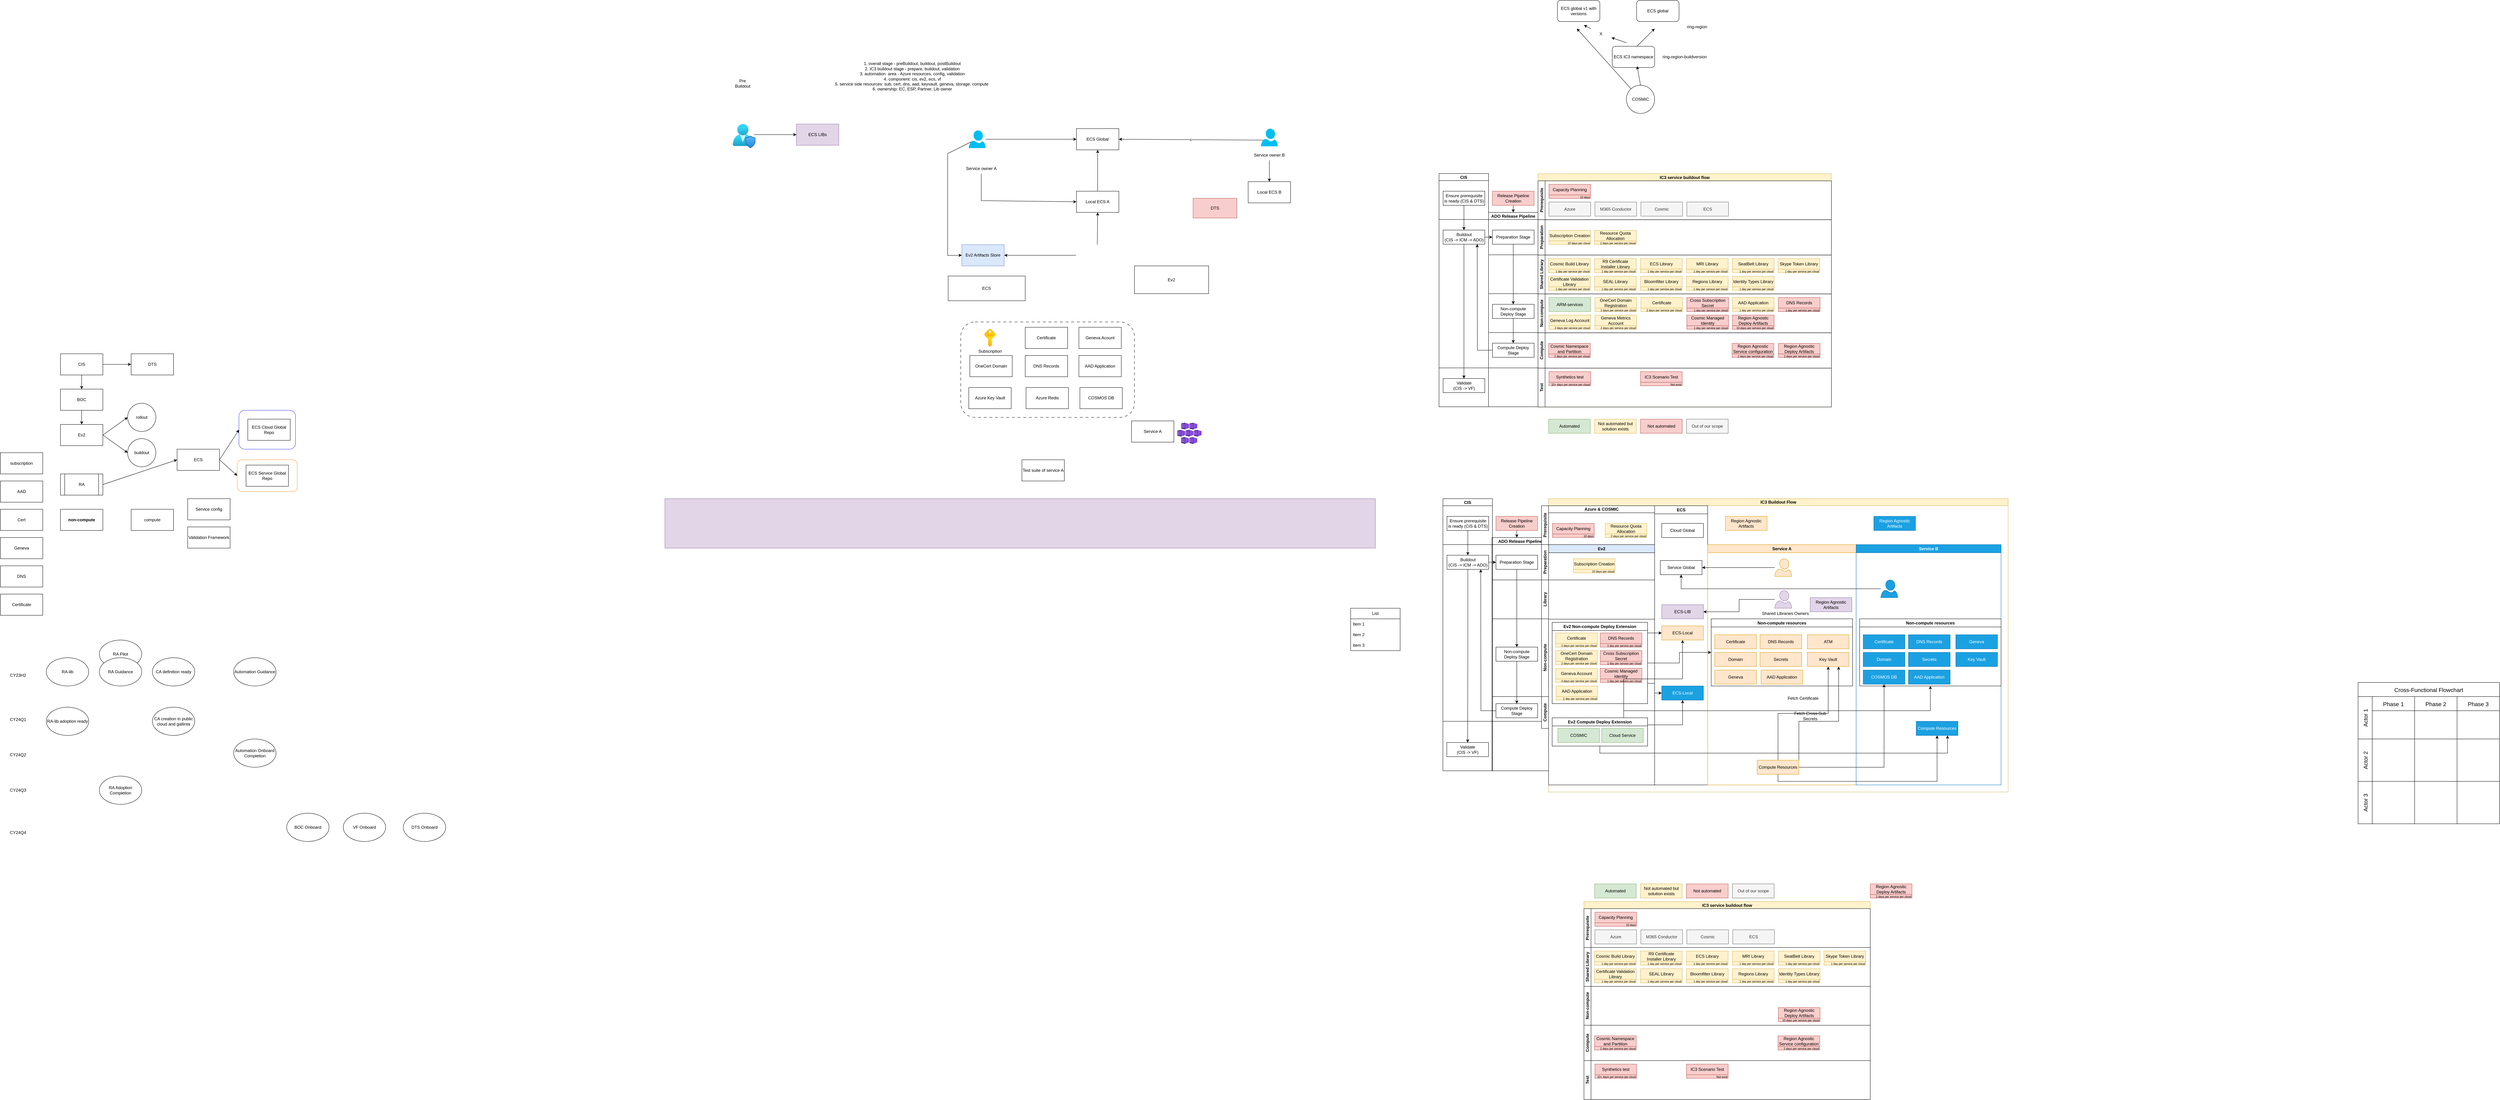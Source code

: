 <mxfile version="22.1.3" type="github">
  <diagram name="Page-1" id="d9V6MFzEI7IZekX0ln30">
    <mxGraphModel dx="599" dy="1442" grid="1" gridSize="10" guides="1" tooltips="1" connect="1" arrows="1" fold="1" page="1" pageScale="1" pageWidth="850" pageHeight="1100" math="0" shadow="0">
      <root>
        <mxCell id="0" />
        <mxCell id="1" parent="0" />
        <mxCell id="3SoOQQYGxqN1ZP2SB03N-75" value="c" style="rounded=1;whiteSpace=wrap;html=1;dashed=1;dashPattern=8 8;" vertex="1" parent="1">
          <mxGeometry x="2787" y="-40" width="491.25" height="270" as="geometry" />
        </mxCell>
        <mxCell id="3SoOQQYGxqN1ZP2SB03N-26" value="" style="rounded=0;whiteSpace=wrap;html=1;fillColor=#e1d5e7;strokeColor=#9673a6;" vertex="1" parent="1">
          <mxGeometry x="1950" y="460" width="2010" height="140" as="geometry" />
        </mxCell>
        <mxCell id="swO-_-nKR9-th-vh1F2U-4" value="" style="rounded=1;whiteSpace=wrap;html=1;strokeColor=#FF9933;" parent="1" vertex="1">
          <mxGeometry x="740" y="350" width="170" height="90" as="geometry" />
        </mxCell>
        <mxCell id="swO-_-nKR9-th-vh1F2U-3" value="" style="rounded=1;whiteSpace=wrap;html=1;strokeColor=#3333FF;" parent="1" vertex="1">
          <mxGeometry x="745" y="210" width="160" height="110" as="geometry" />
        </mxCell>
        <mxCell id="swO-_-nKR9-th-vh1F2U-1" value="ECS Cloud Global Repo" style="rounded=0;whiteSpace=wrap;html=1;" parent="1" vertex="1">
          <mxGeometry x="770" y="235" width="120" height="60" as="geometry" />
        </mxCell>
        <mxCell id="swO-_-nKR9-th-vh1F2U-2" value="ECS Service Global Repo" style="rounded=0;whiteSpace=wrap;html=1;" parent="1" vertex="1">
          <mxGeometry x="765" y="365" width="120" height="60" as="geometry" />
        </mxCell>
        <mxCell id="JZDgFXP0HIzbjFJge_FJ-1" value="CIS" style="rounded=0;whiteSpace=wrap;html=1;" parent="1" vertex="1">
          <mxGeometry x="240" y="50" width="120" height="60" as="geometry" />
        </mxCell>
        <mxCell id="JZDgFXP0HIzbjFJge_FJ-3" value="DTS" style="rounded=0;whiteSpace=wrap;html=1;" parent="1" vertex="1">
          <mxGeometry x="440" y="50" width="120" height="60" as="geometry" />
        </mxCell>
        <mxCell id="JZDgFXP0HIzbjFJge_FJ-4" value="" style="endArrow=classic;html=1;rounded=0;exitX=1;exitY=0.5;exitDx=0;exitDy=0;entryX=0;entryY=0.5;entryDx=0;entryDy=0;" parent="1" source="JZDgFXP0HIzbjFJge_FJ-1" target="JZDgFXP0HIzbjFJge_FJ-3" edge="1">
          <mxGeometry width="50" height="50" relative="1" as="geometry">
            <mxPoint x="290" y="220" as="sourcePoint" />
            <mxPoint x="340" y="170" as="targetPoint" />
          </mxGeometry>
        </mxCell>
        <mxCell id="JZDgFXP0HIzbjFJge_FJ-5" value="BOC" style="rounded=0;whiteSpace=wrap;html=1;" parent="1" vertex="1">
          <mxGeometry x="240" y="150" width="120" height="60" as="geometry" />
        </mxCell>
        <mxCell id="JZDgFXP0HIzbjFJge_FJ-6" value="" style="endArrow=classic;html=1;rounded=0;exitX=0.5;exitY=1;exitDx=0;exitDy=0;entryX=0.5;entryY=0;entryDx=0;entryDy=0;" parent="1" source="JZDgFXP0HIzbjFJge_FJ-1" target="JZDgFXP0HIzbjFJge_FJ-5" edge="1">
          <mxGeometry width="50" height="50" relative="1" as="geometry">
            <mxPoint x="160" y="170" as="sourcePoint" />
            <mxPoint x="210" y="120" as="targetPoint" />
          </mxGeometry>
        </mxCell>
        <mxCell id="JZDgFXP0HIzbjFJge_FJ-7" value="Ev2" style="rounded=0;whiteSpace=wrap;html=1;" parent="1" vertex="1">
          <mxGeometry x="240" y="250" width="120" height="60" as="geometry" />
        </mxCell>
        <mxCell id="JZDgFXP0HIzbjFJge_FJ-8" value="" style="endArrow=classic;html=1;rounded=0;exitX=0.5;exitY=1;exitDx=0;exitDy=0;" parent="1" source="JZDgFXP0HIzbjFJge_FJ-5" target="JZDgFXP0HIzbjFJge_FJ-7" edge="1">
          <mxGeometry width="50" height="50" relative="1" as="geometry">
            <mxPoint x="150" y="310" as="sourcePoint" />
            <mxPoint x="200" y="260" as="targetPoint" />
          </mxGeometry>
        </mxCell>
        <mxCell id="JZDgFXP0HIzbjFJge_FJ-11" value="rollout" style="ellipse;whiteSpace=wrap;html=1;" parent="1" vertex="1">
          <mxGeometry x="430" y="190" width="80" height="80" as="geometry" />
        </mxCell>
        <mxCell id="JZDgFXP0HIzbjFJge_FJ-12" value="" style="endArrow=classic;html=1;rounded=0;exitX=1;exitY=0.5;exitDx=0;exitDy=0;entryX=0;entryY=0.5;entryDx=0;entryDy=0;" parent="1" source="JZDgFXP0HIzbjFJge_FJ-7" target="JZDgFXP0HIzbjFJge_FJ-11" edge="1">
          <mxGeometry width="50" height="50" relative="1" as="geometry">
            <mxPoint x="360" y="360" as="sourcePoint" />
            <mxPoint x="410" y="310" as="targetPoint" />
          </mxGeometry>
        </mxCell>
        <mxCell id="JZDgFXP0HIzbjFJge_FJ-13" value="buildout" style="ellipse;whiteSpace=wrap;html=1;" parent="1" vertex="1">
          <mxGeometry x="430" y="290" width="80" height="80" as="geometry" />
        </mxCell>
        <mxCell id="JZDgFXP0HIzbjFJge_FJ-14" value="" style="endArrow=classic;html=1;rounded=0;exitX=1;exitY=0.5;exitDx=0;exitDy=0;entryX=0;entryY=0.5;entryDx=0;entryDy=0;" parent="1" source="JZDgFXP0HIzbjFJge_FJ-7" target="JZDgFXP0HIzbjFJge_FJ-13" edge="1">
          <mxGeometry width="50" height="50" relative="1" as="geometry">
            <mxPoint x="320" y="420" as="sourcePoint" />
            <mxPoint x="370" y="370" as="targetPoint" />
          </mxGeometry>
        </mxCell>
        <mxCell id="JZDgFXP0HIzbjFJge_FJ-16" value="RA" style="shape=process;whiteSpace=wrap;html=1;backgroundOutline=1;" parent="1" vertex="1">
          <mxGeometry x="240" y="390" width="120" height="60" as="geometry" />
        </mxCell>
        <mxCell id="JZDgFXP0HIzbjFJge_FJ-17" value="ECS" style="whiteSpace=wrap;html=1;" parent="1" vertex="1">
          <mxGeometry x="570" y="320" width="120" height="60" as="geometry" />
        </mxCell>
        <mxCell id="JZDgFXP0HIzbjFJge_FJ-18" value="" style="endArrow=classic;html=1;rounded=0;exitX=1;exitY=0.5;exitDx=0;exitDy=0;entryX=0;entryY=0.5;entryDx=0;entryDy=0;" parent="1" source="JZDgFXP0HIzbjFJge_FJ-16" target="JZDgFXP0HIzbjFJge_FJ-17" edge="1">
          <mxGeometry width="50" height="50" relative="1" as="geometry">
            <mxPoint x="720" y="480" as="sourcePoint" />
            <mxPoint x="770" y="430" as="targetPoint" />
          </mxGeometry>
        </mxCell>
        <mxCell id="JZDgFXP0HIzbjFJge_FJ-19" value="non-compute" style="whiteSpace=wrap;html=1;fontStyle=1" parent="1" vertex="1">
          <mxGeometry x="240" y="490" width="120" height="60" as="geometry" />
        </mxCell>
        <mxCell id="JZDgFXP0HIzbjFJge_FJ-20" value="compute" style="whiteSpace=wrap;html=1;" parent="1" vertex="1">
          <mxGeometry x="440" y="490" width="120" height="60" as="geometry" />
        </mxCell>
        <mxCell id="JZDgFXP0HIzbjFJge_FJ-21" value="Service config" style="rounded=0;whiteSpace=wrap;html=1;" parent="1" vertex="1">
          <mxGeometry x="600" y="460" width="120" height="60" as="geometry" />
        </mxCell>
        <mxCell id="JZDgFXP0HIzbjFJge_FJ-22" value="subscription" style="rounded=0;whiteSpace=wrap;html=1;" parent="1" vertex="1">
          <mxGeometry x="70" y="330" width="120" height="60" as="geometry" />
        </mxCell>
        <mxCell id="JZDgFXP0HIzbjFJge_FJ-23" value="AAD" style="rounded=0;whiteSpace=wrap;html=1;" parent="1" vertex="1">
          <mxGeometry x="70" y="410" width="120" height="60" as="geometry" />
        </mxCell>
        <mxCell id="JZDgFXP0HIzbjFJge_FJ-24" value="Cert" style="rounded=0;whiteSpace=wrap;html=1;" parent="1" vertex="1">
          <mxGeometry x="70" y="490" width="120" height="60" as="geometry" />
        </mxCell>
        <mxCell id="JZDgFXP0HIzbjFJge_FJ-25" value="Geneva" style="rounded=0;whiteSpace=wrap;html=1;" parent="1" vertex="1">
          <mxGeometry x="70" y="570" width="120" height="60" as="geometry" />
        </mxCell>
        <mxCell id="JZDgFXP0HIzbjFJge_FJ-26" value="DNS" style="rounded=0;whiteSpace=wrap;html=1;" parent="1" vertex="1">
          <mxGeometry x="70" y="650" width="120" height="60" as="geometry" />
        </mxCell>
        <mxCell id="JZDgFXP0HIzbjFJge_FJ-27" value="Certificate" style="rounded=0;whiteSpace=wrap;html=1;" parent="1" vertex="1">
          <mxGeometry x="70" y="730" width="120" height="60" as="geometry" />
        </mxCell>
        <mxCell id="JZDgFXP0HIzbjFJge_FJ-28" value="Validation Framework" style="rounded=0;whiteSpace=wrap;html=1;" parent="1" vertex="1">
          <mxGeometry x="600" y="540" width="120" height="60" as="geometry" />
        </mxCell>
        <mxCell id="JZDgFXP0HIzbjFJge_FJ-29" value="" style="endArrow=classic;html=1;rounded=0;entryX=0;entryY=0.5;entryDx=0;entryDy=0;exitX=1;exitY=0.5;exitDx=0;exitDy=0;" parent="1" source="JZDgFXP0HIzbjFJge_FJ-17" target="swO-_-nKR9-th-vh1F2U-3" edge="1">
          <mxGeometry width="50" height="50" relative="1" as="geometry">
            <mxPoint x="670" y="310" as="sourcePoint" />
            <mxPoint x="720" y="260" as="targetPoint" />
          </mxGeometry>
        </mxCell>
        <mxCell id="JZDgFXP0HIzbjFJge_FJ-30" value="" style="endArrow=classic;html=1;rounded=0;exitX=1;exitY=0.5;exitDx=0;exitDy=0;entryX=0;entryY=0.5;entryDx=0;entryDy=0;" parent="1" source="JZDgFXP0HIzbjFJge_FJ-17" target="swO-_-nKR9-th-vh1F2U-4" edge="1">
          <mxGeometry width="50" height="50" relative="1" as="geometry">
            <mxPoint x="810" y="510" as="sourcePoint" />
            <mxPoint x="860" y="460" as="targetPoint" />
          </mxGeometry>
        </mxCell>
        <mxCell id="JZDgFXP0HIzbjFJge_FJ-34" value="CY24Q1" style="text;html=1;strokeColor=none;fillColor=none;align=center;verticalAlign=middle;whiteSpace=wrap;rounded=0;" parent="1" vertex="1">
          <mxGeometry x="90" y="1070" width="60" height="30" as="geometry" />
        </mxCell>
        <mxCell id="AnB0dwLxFMZhTZSeHD-A-2" value="RA-lib" style="ellipse;whiteSpace=wrap;html=1;" parent="1" vertex="1">
          <mxGeometry x="200" y="910" width="120" height="80" as="geometry" />
        </mxCell>
        <mxCell id="AnB0dwLxFMZhTZSeHD-A-3" value="CA definition ready" style="ellipse;whiteSpace=wrap;html=1;" parent="1" vertex="1">
          <mxGeometry x="500" y="910" width="120" height="80" as="geometry" />
        </mxCell>
        <mxCell id="AnB0dwLxFMZhTZSeHD-A-4" value="Automation Guidance" style="ellipse;whiteSpace=wrap;html=1;" parent="1" vertex="1">
          <mxGeometry x="730" y="910" width="120" height="80" as="geometry" />
        </mxCell>
        <mxCell id="AnB0dwLxFMZhTZSeHD-A-5" value="RA Pilot" style="ellipse;whiteSpace=wrap;html=1;" parent="1" vertex="1">
          <mxGeometry x="350" y="860" width="120" height="80" as="geometry" />
        </mxCell>
        <mxCell id="AnB0dwLxFMZhTZSeHD-A-6" value="CY23H2" style="text;html=1;strokeColor=none;fillColor=none;align=center;verticalAlign=middle;whiteSpace=wrap;rounded=0;" parent="1" vertex="1">
          <mxGeometry x="90" y="945" width="60" height="30" as="geometry" />
        </mxCell>
        <mxCell id="AnB0dwLxFMZhTZSeHD-A-7" value="RA-lib adoption ready" style="ellipse;whiteSpace=wrap;html=1;" parent="1" vertex="1">
          <mxGeometry x="200" y="1050" width="120" height="80" as="geometry" />
        </mxCell>
        <mxCell id="AnB0dwLxFMZhTZSeHD-A-8" value="CA creation in public cloud and gallinta" style="ellipse;whiteSpace=wrap;html=1;" parent="1" vertex="1">
          <mxGeometry x="500" y="1050" width="120" height="80" as="geometry" />
        </mxCell>
        <mxCell id="AnB0dwLxFMZhTZSeHD-A-9" value="Automation Onboard Completion" style="ellipse;whiteSpace=wrap;html=1;" parent="1" vertex="1">
          <mxGeometry x="730" y="1140" width="120" height="80" as="geometry" />
        </mxCell>
        <mxCell id="AnB0dwLxFMZhTZSeHD-A-10" value="CY24Q2" style="text;html=1;strokeColor=none;fillColor=none;align=center;verticalAlign=middle;whiteSpace=wrap;rounded=0;" parent="1" vertex="1">
          <mxGeometry x="90" y="1170" width="60" height="30" as="geometry" />
        </mxCell>
        <mxCell id="AnB0dwLxFMZhTZSeHD-A-11" value="RA Adoption Completion" style="ellipse;whiteSpace=wrap;html=1;" parent="1" vertex="1">
          <mxGeometry x="350" y="1245" width="120" height="80" as="geometry" />
        </mxCell>
        <mxCell id="AnB0dwLxFMZhTZSeHD-A-12" value="CY24Q3" style="text;html=1;strokeColor=none;fillColor=none;align=center;verticalAlign=middle;whiteSpace=wrap;rounded=0;" parent="1" vertex="1">
          <mxGeometry x="90" y="1270" width="60" height="30" as="geometry" />
        </mxCell>
        <mxCell id="AnB0dwLxFMZhTZSeHD-A-13" value="CY24Q4" style="text;html=1;strokeColor=none;fillColor=none;align=center;verticalAlign=middle;whiteSpace=wrap;rounded=0;" parent="1" vertex="1">
          <mxGeometry x="90" y="1390" width="60" height="30" as="geometry" />
        </mxCell>
        <mxCell id="AnB0dwLxFMZhTZSeHD-A-14" value="BOC Onboard" style="ellipse;whiteSpace=wrap;html=1;" parent="1" vertex="1">
          <mxGeometry x="880" y="1350" width="120" height="80" as="geometry" />
        </mxCell>
        <mxCell id="AnB0dwLxFMZhTZSeHD-A-15" value="VF Onboard" style="ellipse;whiteSpace=wrap;html=1;" parent="1" vertex="1">
          <mxGeometry x="1040" y="1350" width="120" height="80" as="geometry" />
        </mxCell>
        <mxCell id="AnB0dwLxFMZhTZSeHD-A-16" value="DTS Onboard" style="ellipse;whiteSpace=wrap;html=1;" parent="1" vertex="1">
          <mxGeometry x="1210" y="1350" width="120" height="80" as="geometry" />
        </mxCell>
        <mxCell id="XIDz57G52PuHBvire1xS-1" value="RA Guidance" style="ellipse;whiteSpace=wrap;html=1;" parent="1" vertex="1">
          <mxGeometry x="350" y="910" width="120" height="80" as="geometry" />
        </mxCell>
        <mxCell id="3SoOQQYGxqN1ZP2SB03N-2" value="Service A" style="rounded=0;whiteSpace=wrap;html=1;" vertex="1" parent="1">
          <mxGeometry x="3270" y="240" width="120" height="60" as="geometry" />
        </mxCell>
        <mxCell id="3SoOQQYGxqN1ZP2SB03N-30" value="Certificate" style="rounded=0;whiteSpace=wrap;html=1;" vertex="1" parent="1">
          <mxGeometry x="2969.38" y="-25" width="120" height="60" as="geometry" />
        </mxCell>
        <mxCell id="3SoOQQYGxqN1ZP2SB03N-33" value="OneCert Domain" style="rounded=0;whiteSpace=wrap;html=1;" vertex="1" parent="1">
          <mxGeometry x="2812.63" y="55.0" width="120" height="60" as="geometry" />
        </mxCell>
        <mxCell id="3SoOQQYGxqN1ZP2SB03N-34" value="DNS Records" style="rounded=0;whiteSpace=wrap;html=1;" vertex="1" parent="1">
          <mxGeometry x="2969.38" y="55.0" width="120" height="60" as="geometry" />
        </mxCell>
        <mxCell id="3SoOQQYGxqN1ZP2SB03N-35" value="AAD Application" style="rounded=0;whiteSpace=wrap;html=1;" vertex="1" parent="1">
          <mxGeometry x="3121.18" y="55.0" width="120" height="60" as="geometry" />
        </mxCell>
        <mxCell id="3SoOQQYGxqN1ZP2SB03N-38" value="Geneva Acount" style="rounded=0;whiteSpace=wrap;html=1;" vertex="1" parent="1">
          <mxGeometry x="3121.18" y="-25" width="120" height="60" as="geometry" />
        </mxCell>
        <mxCell id="3SoOQQYGxqN1ZP2SB03N-42" value="Pre Buildout" style="text;html=1;strokeColor=none;fillColor=none;align=center;verticalAlign=middle;whiteSpace=wrap;rounded=0;" vertex="1" parent="1">
          <mxGeometry x="2140" y="-730" width="60" height="30" as="geometry" />
        </mxCell>
        <mxCell id="3SoOQQYGxqN1ZP2SB03N-44" value="DTS" style="rounded=0;whiteSpace=wrap;html=1;fillColor=#f8cecc;strokeColor=#b85450;" vertex="1" parent="1">
          <mxGeometry x="3444.24" y="-390" width="123.75" height="56" as="geometry" />
        </mxCell>
        <mxCell id="3SoOQQYGxqN1ZP2SB03N-46" value="" style="verticalLabelPosition=bottom;html=1;verticalAlign=top;align=center;strokeColor=none;fillColor=#00BEF2;shape=mxgraph.azure.user;" vertex="1" parent="1">
          <mxGeometry x="3636.25" y="-587" width="47.5" height="50" as="geometry" />
        </mxCell>
        <mxCell id="3SoOQQYGxqN1ZP2SB03N-254" style="edgeStyle=orthogonalEdgeStyle;rounded=0;orthogonalLoop=1;jettySize=auto;html=1;" edge="1" parent="1" source="3SoOQQYGxqN1ZP2SB03N-47" target="3SoOQQYGxqN1ZP2SB03N-50">
          <mxGeometry relative="1" as="geometry" />
        </mxCell>
        <mxCell id="3SoOQQYGxqN1ZP2SB03N-47" value="" style="verticalLabelPosition=bottom;html=1;verticalAlign=top;align=center;strokeColor=none;fillColor=#00BEF2;shape=mxgraph.azure.user;" vertex="1" parent="1">
          <mxGeometry x="2809.66" y="-582" width="47.5" height="50" as="geometry" />
        </mxCell>
        <mxCell id="3SoOQQYGxqN1ZP2SB03N-49" value="Ev2" style="rounded=0;whiteSpace=wrap;html=1;container=1;" vertex="1" parent="1">
          <mxGeometry x="3278.25" y="-198.6" width="210" height="78.6" as="geometry" />
        </mxCell>
        <mxCell id="3SoOQQYGxqN1ZP2SB03N-50" value="ECS Global" style="rounded=0;whiteSpace=wrap;html=1;" vertex="1" parent="1">
          <mxGeometry x="3114.25" y="-587" width="120" height="60" as="geometry" />
        </mxCell>
        <mxCell id="3SoOQQYGxqN1ZP2SB03N-52" value="Local ECS A" style="rounded=0;whiteSpace=wrap;html=1;" vertex="1" parent="1">
          <mxGeometry x="3114.25" y="-410" width="120" height="60" as="geometry" />
        </mxCell>
        <mxCell id="3SoOQQYGxqN1ZP2SB03N-53" value="Local ECS B" style="rounded=0;whiteSpace=wrap;html=1;" vertex="1" parent="1">
          <mxGeometry x="3600" y="-437" width="120" height="60" as="geometry" />
        </mxCell>
        <mxCell id="3SoOQQYGxqN1ZP2SB03N-54" value="" style="image;aspect=fixed;html=1;points=[];align=center;fontSize=12;image=img/lib/azure2/management_governance/User_Privacy.svg;" vertex="1" parent="1">
          <mxGeometry x="2142.03" y="-600" width="64" height="68" as="geometry" />
        </mxCell>
        <mxCell id="3SoOQQYGxqN1ZP2SB03N-55" value="ECS LIBs" style="rounded=0;whiteSpace=wrap;html=1;fillColor=#e1d5e7;strokeColor=#9673a6;" vertex="1" parent="1">
          <mxGeometry x="2322.03" y="-600" width="120" height="60" as="geometry" />
        </mxCell>
        <mxCell id="3SoOQQYGxqN1ZP2SB03N-56" value="1. overall stage - preBuildout, buildout, postBuildout&lt;br&gt;2. IC3 buildout stage - prepare, buildout, validation&lt;br&gt;3. automation&amp;nbsp; area - Azure resources, config, validation&lt;br&gt;4. component: cis, ev2, ecs, vf&lt;br&gt;5. service side resources: sub, cert, dns, aad, keyvault, geneva, storage, compute&amp;nbsp;&lt;br&gt;6. ownership: EC, ESP, Partner, Lib owner" style="text;html=1;strokeColor=none;fillColor=none;align=center;verticalAlign=middle;whiteSpace=wrap;rounded=0;" vertex="1" parent="1">
          <mxGeometry x="2330" y="-750" width="640" height="30" as="geometry" />
        </mxCell>
        <mxCell id="3SoOQQYGxqN1ZP2SB03N-57" value="Service owner B" style="text;html=1;strokeColor=none;fillColor=none;align=center;verticalAlign=middle;whiteSpace=wrap;rounded=0;" vertex="1" parent="1">
          <mxGeometry x="3602" y="-527" width="116" height="30" as="geometry" />
        </mxCell>
        <mxCell id="3SoOQQYGxqN1ZP2SB03N-58" value="Service owner A" style="text;html=1;strokeColor=none;fillColor=none;align=center;verticalAlign=middle;whiteSpace=wrap;rounded=0;" vertex="1" parent="1">
          <mxGeometry x="2787" y="-489.39" width="116" height="30" as="geometry" />
        </mxCell>
        <mxCell id="3SoOQQYGxqN1ZP2SB03N-60" value="" style="endArrow=classic;html=1;rounded=0;exitX=0.938;exitY=0.441;exitDx=0;exitDy=0;exitPerimeter=0;entryX=0;entryY=0.5;entryDx=0;entryDy=0;" edge="1" parent="1" source="3SoOQQYGxqN1ZP2SB03N-54" target="3SoOQQYGxqN1ZP2SB03N-55">
          <mxGeometry width="50" height="50" relative="1" as="geometry">
            <mxPoint x="2272.03" y="-540" as="sourcePoint" />
            <mxPoint x="2322.03" y="-590" as="targetPoint" />
          </mxGeometry>
        </mxCell>
        <mxCell id="3SoOQQYGxqN1ZP2SB03N-63" value="" style="endArrow=classic;html=1;rounded=0;entryX=0;entryY=0.5;entryDx=0;entryDy=0;exitX=0.5;exitY=1;exitDx=0;exitDy=0;" edge="1" parent="1" source="3SoOQQYGxqN1ZP2SB03N-58" target="3SoOQQYGxqN1ZP2SB03N-52">
          <mxGeometry width="50" height="50" relative="1" as="geometry">
            <mxPoint x="2846.25" y="-449.39" as="sourcePoint" />
            <mxPoint x="2846.25" y="-389.39" as="targetPoint" />
            <Array as="points">
              <mxPoint x="2845" y="-383.39" />
            </Array>
          </mxGeometry>
        </mxCell>
        <mxCell id="3SoOQQYGxqN1ZP2SB03N-64" value="" style="endArrow=classic;html=1;rounded=0;exitX=0.5;exitY=1;exitDx=0;exitDy=0;entryX=0.5;entryY=0;entryDx=0;entryDy=0;" edge="1" parent="1" source="3SoOQQYGxqN1ZP2SB03N-57" target="3SoOQQYGxqN1ZP2SB03N-53">
          <mxGeometry width="50" height="50" relative="1" as="geometry">
            <mxPoint x="3746.25" y="-457" as="sourcePoint" />
            <mxPoint x="3796.25" y="-507" as="targetPoint" />
          </mxGeometry>
        </mxCell>
        <mxCell id="3SoOQQYGxqN1ZP2SB03N-66" value="c" style="endArrow=classic;html=1;rounded=0;entryX=1;entryY=0.5;entryDx=0;entryDy=0;exitX=0.14;exitY=0.65;exitDx=0;exitDy=0;exitPerimeter=0;" edge="1" parent="1" source="3SoOQQYGxqN1ZP2SB03N-46" target="3SoOQQYGxqN1ZP2SB03N-50">
          <mxGeometry width="50" height="50" relative="1" as="geometry">
            <mxPoint x="3306.25" y="-476" as="sourcePoint" />
            <mxPoint x="3266.25" y="-506" as="targetPoint" />
          </mxGeometry>
        </mxCell>
        <mxCell id="3SoOQQYGxqN1ZP2SB03N-67" value="" style="image;aspect=fixed;html=1;points=[];align=center;fontSize=12;image=img/lib/azure2/general/Subscriptions.svg;" vertex="1" parent="1">
          <mxGeometry x="2854.03" y="-20.21" width="31.25" height="50.43" as="geometry" />
        </mxCell>
        <mxCell id="3SoOQQYGxqN1ZP2SB03N-76" value="COSMOS DB" style="rounded=0;whiteSpace=wrap;html=1;" vertex="1" parent="1">
          <mxGeometry x="3124.03" y="145.43" width="120" height="60" as="geometry" />
        </mxCell>
        <mxCell id="3SoOQQYGxqN1ZP2SB03N-77" value="Azure Key Vault" style="rounded=0;whiteSpace=wrap;html=1;" vertex="1" parent="1">
          <mxGeometry x="2809.66" y="145.43" width="120" height="60" as="geometry" />
        </mxCell>
        <mxCell id="3SoOQQYGxqN1ZP2SB03N-78" value="Azure Redis" style="rounded=0;whiteSpace=wrap;html=1;" vertex="1" parent="1">
          <mxGeometry x="2971.64" y="145.43" width="120" height="60" as="geometry" />
        </mxCell>
        <mxCell id="3SoOQQYGxqN1ZP2SB03N-80" value="Subscription" style="text;html=1;strokeColor=none;fillColor=none;align=center;verticalAlign=middle;whiteSpace=wrap;rounded=0;" vertex="1" parent="1">
          <mxGeometry x="2839.66" y="27.71" width="60" height="30" as="geometry" />
        </mxCell>
        <mxCell id="3SoOQQYGxqN1ZP2SB03N-83" value="Ev2 Artifacts Store" style="rounded=0;whiteSpace=wrap;html=1;fillColor=#dae8fc;strokeColor=#6c8ebf;" vertex="1" parent="1">
          <mxGeometry x="2790" y="-258.6" width="120" height="60" as="geometry" />
        </mxCell>
        <mxCell id="3SoOQQYGxqN1ZP2SB03N-84" value="" style="endArrow=classic;html=1;rounded=0;entryX=1;entryY=0.5;entryDx=0;entryDy=0;exitX=0;exitY=0.5;exitDx=0;exitDy=0;" edge="1" parent="1" target="3SoOQQYGxqN1ZP2SB03N-83">
          <mxGeometry width="50" height="50" relative="1" as="geometry">
            <mxPoint x="3113.26" y="-228.6" as="sourcePoint" />
            <mxPoint x="3360" y="-253.39" as="targetPoint" />
          </mxGeometry>
        </mxCell>
        <mxCell id="3SoOQQYGxqN1ZP2SB03N-85" value="" style="endArrow=classic;html=1;rounded=0;entryX=0.5;entryY=1;entryDx=0;entryDy=0;exitX=0.5;exitY=0;exitDx=0;exitDy=0;" edge="1" parent="1" target="3SoOQQYGxqN1ZP2SB03N-52">
          <mxGeometry width="50" height="50" relative="1" as="geometry">
            <mxPoint x="3173.26" y="-258.6" as="sourcePoint" />
            <mxPoint x="2820" y="-133.39" as="targetPoint" />
          </mxGeometry>
        </mxCell>
        <mxCell id="3SoOQQYGxqN1ZP2SB03N-86" value="" style="endArrow=classic;html=1;rounded=0;exitX=0.14;exitY=0.65;exitDx=0;exitDy=0;exitPerimeter=0;entryX=0;entryY=0.5;entryDx=0;entryDy=0;" edge="1" parent="1" source="3SoOQQYGxqN1ZP2SB03N-47" target="3SoOQQYGxqN1ZP2SB03N-83">
          <mxGeometry width="50" height="50" relative="1" as="geometry">
            <mxPoint x="2490" y="-343.39" as="sourcePoint" />
            <mxPoint x="2540" y="-393.39" as="targetPoint" />
            <Array as="points">
              <mxPoint x="2750" y="-516.39" />
              <mxPoint x="2750" y="-228.39" />
            </Array>
          </mxGeometry>
        </mxCell>
        <mxCell id="3SoOQQYGxqN1ZP2SB03N-89" value="" style="endArrow=classic;html=1;rounded=0;exitX=0.5;exitY=0;exitDx=0;exitDy=0;entryX=0.5;entryY=1;entryDx=0;entryDy=0;" edge="1" parent="1" source="3SoOQQYGxqN1ZP2SB03N-52" target="3SoOQQYGxqN1ZP2SB03N-50">
          <mxGeometry width="50" height="50" relative="1" as="geometry">
            <mxPoint x="3250" y="-373.39" as="sourcePoint" />
            <mxPoint x="3300" y="-423.39" as="targetPoint" />
          </mxGeometry>
        </mxCell>
        <mxCell id="3SoOQQYGxqN1ZP2SB03N-95" value="ECS" style="rounded=0;whiteSpace=wrap;html=1;container=1;" vertex="1" parent="1">
          <mxGeometry x="2751.39" y="-170" width="217.99" height="70" as="geometry">
            <mxRectangle x="3270" y="-230" width="70" height="30" as="alternateBounds" />
          </mxGeometry>
        </mxCell>
        <mxCell id="3SoOQQYGxqN1ZP2SB03N-101" value="" style="image;aspect=fixed;html=1;points=[];align=center;fontSize=12;image=img/lib/azure2/compute/Kubernetes_Services.svg;" vertex="1" parent="1">
          <mxGeometry x="3400" y="245" width="68" height="60" as="geometry" />
        </mxCell>
        <mxCell id="3SoOQQYGxqN1ZP2SB03N-102" value="Test suite of service A" style="rounded=0;whiteSpace=wrap;html=1;" vertex="1" parent="1">
          <mxGeometry x="2960" y="350" width="120" height="60" as="geometry" />
        </mxCell>
        <mxCell id="3SoOQQYGxqN1ZP2SB03N-113" value="IC3 service buildout flow" style="swimlane;childLayout=stackLayout;resizeParent=1;resizeParentMax=0;horizontal=1;startSize=20;horizontalStack=0;fontSize=12;fillColor=#fff2cc;strokeColor=#d6b656;" vertex="1" parent="1">
          <mxGeometry x="4420" y="-459.39" width="830" height="660" as="geometry">
            <mxRectangle x="4420" y="-460" width="590" height="50" as="alternateBounds" />
          </mxGeometry>
        </mxCell>
        <mxCell id="3SoOQQYGxqN1ZP2SB03N-114" value="Prerequisite" style="swimlane;html=1;startSize=20;horizontal=0;" vertex="1" parent="3SoOQQYGxqN1ZP2SB03N-113">
          <mxGeometry y="20" width="830" height="110" as="geometry">
            <mxRectangle x="20" width="790" height="20" as="alternateBounds" />
          </mxGeometry>
        </mxCell>
        <mxCell id="3SoOQQYGxqN1ZP2SB03N-115" value="Azure" style="rounded=0;whiteSpace=wrap;html=1;fillColor=#f5f5f5;fontColor=#333333;strokeColor=#666666;" vertex="1" parent="3SoOQQYGxqN1ZP2SB03N-114">
          <mxGeometry x="31" y="60" width="118" height="40" as="geometry" />
        </mxCell>
        <mxCell id="3SoOQQYGxqN1ZP2SB03N-116" value="M365 Conductor" style="rounded=0;whiteSpace=wrap;html=1;fillColor=#f5f5f5;fontColor=#333333;strokeColor=#666666;" vertex="1" parent="3SoOQQYGxqN1ZP2SB03N-114">
          <mxGeometry x="161" y="60" width="118" height="40" as="geometry" />
        </mxCell>
        <mxCell id="3SoOQQYGxqN1ZP2SB03N-117" value="Cosmic" style="rounded=0;whiteSpace=wrap;html=1;fillColor=#f5f5f5;fontColor=#333333;strokeColor=#666666;" vertex="1" parent="3SoOQQYGxqN1ZP2SB03N-114">
          <mxGeometry x="291" y="60" width="118" height="40" as="geometry" />
        </mxCell>
        <mxCell id="3SoOQQYGxqN1ZP2SB03N-118" value="ECS" style="rounded=0;whiteSpace=wrap;html=1;fillColor=#f5f5f5;fontColor=#333333;strokeColor=#666666;" vertex="1" parent="3SoOQQYGxqN1ZP2SB03N-114">
          <mxGeometry x="421" y="60" width="118" height="40" as="geometry" />
        </mxCell>
        <mxCell id="3SoOQQYGxqN1ZP2SB03N-119" value="Capacity Planning" style="rounded=0;whiteSpace=wrap;html=1;fillColor=#f8cecc;strokeColor=#b85450;" vertex="1" parent="3SoOQQYGxqN1ZP2SB03N-114">
          <mxGeometry x="31" y="10" width="118" height="30" as="geometry" />
        </mxCell>
        <mxCell id="3SoOQQYGxqN1ZP2SB03N-120" value="&lt;font style=&quot;font-size: 8px;&quot;&gt;10 days&lt;/font&gt;" style="rounded=0;whiteSpace=wrap;html=1;fontSize=12;fillColor=#f8cecc;strokeColor=#b85450;align=right;" vertex="1" parent="3SoOQQYGxqN1ZP2SB03N-114">
          <mxGeometry x="31" y="40" width="118" height="10" as="geometry" />
        </mxCell>
        <mxCell id="3SoOQQYGxqN1ZP2SB03N-123" value="Preparation" style="swimlane;html=1;startSize=20;horizontal=0;" vertex="1" parent="3SoOQQYGxqN1ZP2SB03N-113">
          <mxGeometry y="130" width="830" height="100" as="geometry" />
        </mxCell>
        <mxCell id="3SoOQQYGxqN1ZP2SB03N-124" value="Subscription Creation" style="rounded=0;whiteSpace=wrap;html=1;fillColor=#fff2cc;strokeColor=#d6b656;" vertex="1" parent="3SoOQQYGxqN1ZP2SB03N-123">
          <mxGeometry x="31" y="30" width="118" height="30" as="geometry" />
        </mxCell>
        <mxCell id="3SoOQQYGxqN1ZP2SB03N-125" value="Resource Quota Allocation" style="rounded=0;whiteSpace=wrap;html=1;fillColor=#fff2cc;strokeColor=#d6b656;" vertex="1" parent="3SoOQQYGxqN1ZP2SB03N-123">
          <mxGeometry x="160" y="30" width="118" height="30" as="geometry" />
        </mxCell>
        <mxCell id="3SoOQQYGxqN1ZP2SB03N-126" value="&lt;font style=&quot;font-size: 8px;&quot;&gt;10 days per cloud&lt;/font&gt;" style="rounded=0;whiteSpace=wrap;html=1;fontSize=12;fillColor=#fff2cc;strokeColor=#d6b656;align=right;" vertex="1" parent="3SoOQQYGxqN1ZP2SB03N-123">
          <mxGeometry x="31" y="60" width="118" height="10" as="geometry" />
        </mxCell>
        <mxCell id="3SoOQQYGxqN1ZP2SB03N-127" value="&lt;span style=&quot;font-size: 8px;&quot;&gt;2 days per service per cloud&lt;/span&gt;" style="rounded=0;whiteSpace=wrap;html=1;fontSize=12;fillColor=#fff2cc;strokeColor=#d6b656;align=right;" vertex="1" parent="3SoOQQYGxqN1ZP2SB03N-123">
          <mxGeometry x="160" y="60" width="118" height="10" as="geometry" />
        </mxCell>
        <mxCell id="3SoOQQYGxqN1ZP2SB03N-128" value="Shared Library" style="swimlane;html=1;startSize=20;horizontal=0;" vertex="1" parent="3SoOQQYGxqN1ZP2SB03N-113">
          <mxGeometry y="230" width="830" height="110" as="geometry">
            <mxRectangle y="230" width="830" height="30" as="alternateBounds" />
          </mxGeometry>
        </mxCell>
        <mxCell id="3SoOQQYGxqN1ZP2SB03N-129" value="Cosmic Build Library" style="rounded=0;whiteSpace=wrap;html=1;fillColor=#fff2cc;strokeColor=#d6b656;" vertex="1" parent="3SoOQQYGxqN1ZP2SB03N-128">
          <mxGeometry x="30" y="10" width="118" height="30" as="geometry" />
        </mxCell>
        <mxCell id="3SoOQQYGxqN1ZP2SB03N-130" value="R9 Certificate Installer Library" style="rounded=0;whiteSpace=wrap;html=1;fillColor=#fff2cc;strokeColor=#d6b656;" vertex="1" parent="3SoOQQYGxqN1ZP2SB03N-128">
          <mxGeometry x="160" y="10" width="118" height="30" as="geometry" />
        </mxCell>
        <mxCell id="3SoOQQYGxqN1ZP2SB03N-131" value="ECS Library" style="rounded=0;whiteSpace=wrap;html=1;fillColor=#fff2cc;strokeColor=#d6b656;" vertex="1" parent="3SoOQQYGxqN1ZP2SB03N-128">
          <mxGeometry x="290" y="10" width="118" height="30" as="geometry" />
        </mxCell>
        <mxCell id="3SoOQQYGxqN1ZP2SB03N-132" value="MRI Library" style="rounded=0;whiteSpace=wrap;html=1;fillColor=#fff2cc;strokeColor=#d6b656;" vertex="1" parent="3SoOQQYGxqN1ZP2SB03N-128">
          <mxGeometry x="420" y="10" width="118" height="30" as="geometry" />
        </mxCell>
        <mxCell id="3SoOQQYGxqN1ZP2SB03N-133" value="SeatBelt Library" style="rounded=0;whiteSpace=wrap;html=1;fillColor=#fff2cc;strokeColor=#d6b656;" vertex="1" parent="3SoOQQYGxqN1ZP2SB03N-128">
          <mxGeometry x="550" y="10" width="118" height="30" as="geometry" />
        </mxCell>
        <mxCell id="3SoOQQYGxqN1ZP2SB03N-134" value="Skype Token Library" style="rounded=0;whiteSpace=wrap;html=1;fillColor=#fff2cc;strokeColor=#d6b656;" vertex="1" parent="3SoOQQYGxqN1ZP2SB03N-128">
          <mxGeometry x="679" y="10" width="118" height="30" as="geometry" />
        </mxCell>
        <mxCell id="3SoOQQYGxqN1ZP2SB03N-135" value="Certificate Validation Library" style="rounded=0;whiteSpace=wrap;html=1;fillColor=#fff2cc;strokeColor=#d6b656;" vertex="1" parent="3SoOQQYGxqN1ZP2SB03N-128">
          <mxGeometry x="30" y="60" width="118" height="30" as="geometry" />
        </mxCell>
        <mxCell id="3SoOQQYGxqN1ZP2SB03N-136" value="SEAL Library" style="rounded=0;whiteSpace=wrap;html=1;fillColor=#fff2cc;strokeColor=#d6b656;" vertex="1" parent="3SoOQQYGxqN1ZP2SB03N-128">
          <mxGeometry x="160" y="60" width="118" height="30" as="geometry" />
        </mxCell>
        <mxCell id="3SoOQQYGxqN1ZP2SB03N-137" value="Bloomfilter Library" style="rounded=0;whiteSpace=wrap;html=1;fillColor=#fff2cc;strokeColor=#d6b656;" vertex="1" parent="3SoOQQYGxqN1ZP2SB03N-128">
          <mxGeometry x="290" y="60" width="118" height="30" as="geometry" />
        </mxCell>
        <mxCell id="3SoOQQYGxqN1ZP2SB03N-138" value="Regions Library" style="rounded=0;whiteSpace=wrap;html=1;fillColor=#fff2cc;strokeColor=#d6b656;" vertex="1" parent="3SoOQQYGxqN1ZP2SB03N-128">
          <mxGeometry x="420" y="60" width="118" height="30" as="geometry" />
        </mxCell>
        <mxCell id="3SoOQQYGxqN1ZP2SB03N-139" value="Identity Types Library" style="rounded=0;whiteSpace=wrap;html=1;fillColor=#fff2cc;strokeColor=#d6b656;" vertex="1" parent="3SoOQQYGxqN1ZP2SB03N-128">
          <mxGeometry x="550" y="60" width="118" height="30" as="geometry" />
        </mxCell>
        <mxCell id="3SoOQQYGxqN1ZP2SB03N-140" value="&lt;span style=&quot;font-size: 8px;&quot;&gt;1 day per service per cloud&lt;/span&gt;" style="rounded=0;whiteSpace=wrap;html=1;fontSize=12;fillColor=#fff2cc;strokeColor=#d6b656;align=right;" vertex="1" parent="3SoOQQYGxqN1ZP2SB03N-128">
          <mxGeometry x="679" y="40" width="118" height="10" as="geometry" />
        </mxCell>
        <mxCell id="3SoOQQYGxqN1ZP2SB03N-141" value="&lt;span style=&quot;font-size: 8px;&quot;&gt;1 day per service per cloud&lt;/span&gt;" style="rounded=0;whiteSpace=wrap;html=1;fontSize=12;fillColor=#fff2cc;strokeColor=#d6b656;align=right;" vertex="1" parent="3SoOQQYGxqN1ZP2SB03N-128">
          <mxGeometry x="550" y="40" width="118" height="10" as="geometry" />
        </mxCell>
        <mxCell id="3SoOQQYGxqN1ZP2SB03N-142" value="&lt;span style=&quot;font-size: 8px;&quot;&gt;1 day per service per cloud&lt;/span&gt;" style="rounded=0;whiteSpace=wrap;html=1;fontSize=12;fillColor=#fff2cc;strokeColor=#d6b656;align=right;" vertex="1" parent="3SoOQQYGxqN1ZP2SB03N-128">
          <mxGeometry x="420" y="40" width="118" height="10" as="geometry" />
        </mxCell>
        <mxCell id="3SoOQQYGxqN1ZP2SB03N-143" value="&lt;span style=&quot;font-size: 8px;&quot;&gt;1 day per service per cloud&lt;/span&gt;" style="rounded=0;whiteSpace=wrap;html=1;fontSize=12;fillColor=#fff2cc;strokeColor=#d6b656;align=right;" vertex="1" parent="3SoOQQYGxqN1ZP2SB03N-128">
          <mxGeometry x="550" y="90" width="118" height="10" as="geometry" />
        </mxCell>
        <mxCell id="3SoOQQYGxqN1ZP2SB03N-144" value="&lt;span style=&quot;font-size: 8px;&quot;&gt;1 day per service per cloud&lt;/span&gt;" style="rounded=0;whiteSpace=wrap;html=1;fontSize=12;fillColor=#fff2cc;strokeColor=#d6b656;align=right;" vertex="1" parent="3SoOQQYGxqN1ZP2SB03N-128">
          <mxGeometry x="420" y="90" width="118" height="10" as="geometry" />
        </mxCell>
        <mxCell id="3SoOQQYGxqN1ZP2SB03N-145" value="&lt;span style=&quot;font-size: 8px;&quot;&gt;1 day per service per cloud&lt;/span&gt;" style="rounded=0;whiteSpace=wrap;html=1;fontSize=12;fillColor=#fff2cc;strokeColor=#d6b656;align=right;" vertex="1" parent="3SoOQQYGxqN1ZP2SB03N-128">
          <mxGeometry x="290" y="90" width="118" height="10" as="geometry" />
        </mxCell>
        <mxCell id="3SoOQQYGxqN1ZP2SB03N-146" value="&lt;span style=&quot;font-size: 8px;&quot;&gt;1 day per service per cloud&lt;/span&gt;" style="rounded=0;whiteSpace=wrap;html=1;fontSize=12;fillColor=#fff2cc;strokeColor=#d6b656;align=right;" vertex="1" parent="3SoOQQYGxqN1ZP2SB03N-128">
          <mxGeometry x="290" y="40" width="118" height="10" as="geometry" />
        </mxCell>
        <mxCell id="3SoOQQYGxqN1ZP2SB03N-147" value="&lt;span style=&quot;font-size: 8px;&quot;&gt;1 day per service per cloud&lt;/span&gt;" style="rounded=0;whiteSpace=wrap;html=1;fontSize=12;fillColor=#fff2cc;strokeColor=#d6b656;align=right;" vertex="1" parent="3SoOQQYGxqN1ZP2SB03N-128">
          <mxGeometry x="160" y="40" width="118" height="10" as="geometry" />
        </mxCell>
        <mxCell id="3SoOQQYGxqN1ZP2SB03N-148" value="&lt;span style=&quot;font-size: 8px;&quot;&gt;1 day per service per cloud&lt;/span&gt;" style="rounded=0;whiteSpace=wrap;html=1;fontSize=12;fillColor=#fff2cc;strokeColor=#d6b656;align=right;" vertex="1" parent="3SoOQQYGxqN1ZP2SB03N-128">
          <mxGeometry x="160" y="90" width="118" height="10" as="geometry" />
        </mxCell>
        <mxCell id="3SoOQQYGxqN1ZP2SB03N-149" value="&lt;span style=&quot;font-size: 8px;&quot;&gt;1 day per service per cloud&lt;/span&gt;" style="rounded=0;whiteSpace=wrap;html=1;fontSize=12;fillColor=#fff2cc;strokeColor=#d6b656;align=right;" vertex="1" parent="3SoOQQYGxqN1ZP2SB03N-128">
          <mxGeometry x="30" y="90" width="118" height="10" as="geometry" />
        </mxCell>
        <mxCell id="3SoOQQYGxqN1ZP2SB03N-150" value="&lt;font style=&quot;font-size: 8px;&quot;&gt;1 day per service per cloud&lt;/font&gt;" style="rounded=0;whiteSpace=wrap;html=1;fontSize=12;fillColor=#fff2cc;strokeColor=#d6b656;align=right;" vertex="1" parent="3SoOQQYGxqN1ZP2SB03N-128">
          <mxGeometry x="30" y="40" width="118" height="10" as="geometry" />
        </mxCell>
        <mxCell id="3SoOQQYGxqN1ZP2SB03N-151" value="Non-compute" style="swimlane;html=1;startSize=20;horizontal=0;" vertex="1" parent="3SoOQQYGxqN1ZP2SB03N-113">
          <mxGeometry y="340" width="830" height="110" as="geometry" />
        </mxCell>
        <mxCell id="3SoOQQYGxqN1ZP2SB03N-152" value="ARM-services" style="rounded=0;whiteSpace=wrap;html=1;fillColor=#d5e8d4;strokeColor=#82b366;" vertex="1" parent="3SoOQQYGxqN1ZP2SB03N-151">
          <mxGeometry x="31" y="10" width="118" height="40" as="geometry" />
        </mxCell>
        <mxCell id="3SoOQQYGxqN1ZP2SB03N-153" value="Certificate" style="rounded=0;whiteSpace=wrap;html=1;fillColor=#fff2cc;strokeColor=#d6b656;" vertex="1" parent="3SoOQQYGxqN1ZP2SB03N-151">
          <mxGeometry x="291" y="10" width="118" height="30" as="geometry" />
        </mxCell>
        <mxCell id="3SoOQQYGxqN1ZP2SB03N-154" value="DNS Records" style="rounded=0;whiteSpace=wrap;html=1;fillColor=#f8cecc;strokeColor=#b85450;" vertex="1" parent="3SoOQQYGxqN1ZP2SB03N-151">
          <mxGeometry x="680" y="10" width="118" height="30" as="geometry" />
        </mxCell>
        <mxCell id="3SoOQQYGxqN1ZP2SB03N-155" value="OneCert Domain Registration" style="rounded=0;whiteSpace=wrap;html=1;fillColor=#fff2cc;strokeColor=#d6b656;" vertex="1" parent="3SoOQQYGxqN1ZP2SB03N-151">
          <mxGeometry x="161" y="10" width="118" height="30" as="geometry" />
        </mxCell>
        <mxCell id="3SoOQQYGxqN1ZP2SB03N-156" value="Geneva Log Account" style="rounded=0;whiteSpace=wrap;html=1;fillColor=#fff2cc;strokeColor=#d6b656;" vertex="1" parent="3SoOQQYGxqN1ZP2SB03N-151">
          <mxGeometry x="31" y="60" width="118" height="30" as="geometry" />
        </mxCell>
        <mxCell id="3SoOQQYGxqN1ZP2SB03N-157" value="Geneva Metrics Account" style="rounded=0;whiteSpace=wrap;html=1;fillColor=#fff2cc;strokeColor=#d6b656;" vertex="1" parent="3SoOQQYGxqN1ZP2SB03N-151">
          <mxGeometry x="161" y="60" width="118" height="30" as="geometry" />
        </mxCell>
        <mxCell id="3SoOQQYGxqN1ZP2SB03N-158" value="Cross Subscription Secret" style="rounded=0;whiteSpace=wrap;html=1;fillColor=#f8cecc;strokeColor=#b85450;" vertex="1" parent="3SoOQQYGxqN1ZP2SB03N-151">
          <mxGeometry x="421" y="10" width="118" height="30" as="geometry" />
        </mxCell>
        <mxCell id="3SoOQQYGxqN1ZP2SB03N-159" value="&lt;span style=&quot;font-size: 8px;&quot;&gt;2 days per service per cloud&lt;/span&gt;" style="rounded=0;whiteSpace=wrap;html=1;fontSize=12;fillColor=#fff2cc;strokeColor=#d6b656;align=right;" vertex="1" parent="3SoOQQYGxqN1ZP2SB03N-151">
          <mxGeometry x="291" y="40" width="118" height="10" as="geometry" />
        </mxCell>
        <mxCell id="3SoOQQYGxqN1ZP2SB03N-160" value="&lt;span style=&quot;font-size: 8px;&quot;&gt;1 day per service per cloud&lt;/span&gt;" style="rounded=0;whiteSpace=wrap;html=1;fontSize=12;fillColor=#f8cecc;strokeColor=#b85450;align=right;" vertex="1" parent="3SoOQQYGxqN1ZP2SB03N-151">
          <mxGeometry x="421" y="40" width="118" height="10" as="geometry" />
        </mxCell>
        <mxCell id="3SoOQQYGxqN1ZP2SB03N-161" value="&lt;span style=&quot;font-size: 8px;&quot;&gt;1 day per service per cloud&lt;/span&gt;" style="rounded=0;whiteSpace=wrap;html=1;fontSize=12;fillColor=#f8cecc;strokeColor=#b85450;align=right;" vertex="1" parent="3SoOQQYGxqN1ZP2SB03N-151">
          <mxGeometry x="680" y="40" width="118" height="10" as="geometry" />
        </mxCell>
        <mxCell id="3SoOQQYGxqN1ZP2SB03N-162" value="&lt;span style=&quot;font-size: 8px;&quot;&gt;2 days per service per cloud&lt;/span&gt;" style="rounded=0;whiteSpace=wrap;html=1;fontSize=12;fillColor=#fff2cc;strokeColor=#d6b656;align=right;" vertex="1" parent="3SoOQQYGxqN1ZP2SB03N-151">
          <mxGeometry x="161" y="90" width="118" height="10" as="geometry" />
        </mxCell>
        <mxCell id="3SoOQQYGxqN1ZP2SB03N-163" value="&lt;span style=&quot;font-size: 8px;&quot;&gt;2 days per service per cloud&lt;/span&gt;" style="rounded=0;whiteSpace=wrap;html=1;fontSize=12;fillColor=#fff2cc;strokeColor=#d6b656;align=right;" vertex="1" parent="3SoOQQYGxqN1ZP2SB03N-151">
          <mxGeometry x="31" y="90" width="118" height="10" as="geometry" />
        </mxCell>
        <mxCell id="3SoOQQYGxqN1ZP2SB03N-164" value="&lt;span style=&quot;font-size: 8px;&quot;&gt;2 days per service per cloud&lt;/span&gt;" style="rounded=0;whiteSpace=wrap;html=1;fontSize=12;fillColor=#fff2cc;strokeColor=#d6b656;align=right;" vertex="1" parent="3SoOQQYGxqN1ZP2SB03N-151">
          <mxGeometry x="161" y="40" width="118" height="10" as="geometry" />
        </mxCell>
        <mxCell id="3SoOQQYGxqN1ZP2SB03N-167" value="AAD Application" style="rounded=0;whiteSpace=wrap;html=1;fillColor=#fff2cc;strokeColor=#d6b656;" vertex="1" parent="3SoOQQYGxqN1ZP2SB03N-151">
          <mxGeometry x="550" y="10" width="118" height="30" as="geometry" />
        </mxCell>
        <mxCell id="3SoOQQYGxqN1ZP2SB03N-168" value="&lt;span style=&quot;font-size: 8px;&quot;&gt;1 day per service per cloud&lt;/span&gt;" style="rounded=0;whiteSpace=wrap;html=1;fontSize=12;fillColor=#fff2cc;strokeColor=#d6b656;align=right;" vertex="1" parent="3SoOQQYGxqN1ZP2SB03N-151">
          <mxGeometry x="550" y="40" width="118" height="10" as="geometry" />
        </mxCell>
        <mxCell id="3SoOQQYGxqN1ZP2SB03N-169" value="Cosmic Managed Identity" style="rounded=0;whiteSpace=wrap;html=1;fillColor=#f8cecc;strokeColor=#b85450;" vertex="1" parent="3SoOQQYGxqN1ZP2SB03N-151">
          <mxGeometry x="421" y="60" width="118" height="30" as="geometry" />
        </mxCell>
        <mxCell id="3SoOQQYGxqN1ZP2SB03N-170" value="&lt;span style=&quot;font-size: 8px;&quot;&gt;1 day per service per cloud&lt;/span&gt;" style="rounded=0;whiteSpace=wrap;html=1;fontSize=12;fillColor=#f8cecc;strokeColor=#b85450;align=right;" vertex="1" parent="3SoOQQYGxqN1ZP2SB03N-151">
          <mxGeometry x="421" y="90" width="118" height="10" as="geometry" />
        </mxCell>
        <mxCell id="3SoOQQYGxqN1ZP2SB03N-171" value="Region Agnostic Deploy Artifacts" style="rounded=0;whiteSpace=wrap;html=1;fillColor=#f8cecc;strokeColor=#b85450;" vertex="1" parent="3SoOQQYGxqN1ZP2SB03N-151">
          <mxGeometry x="550" y="60" width="118" height="30" as="geometry" />
        </mxCell>
        <mxCell id="3SoOQQYGxqN1ZP2SB03N-172" value="&lt;span style=&quot;font-size: 8px;&quot;&gt;10 days per service per cloud&lt;/span&gt;" style="rounded=0;whiteSpace=wrap;html=1;fontSize=12;fillColor=#f8cecc;strokeColor=#b85450;align=right;" vertex="1" parent="3SoOQQYGxqN1ZP2SB03N-151">
          <mxGeometry x="550" y="90" width="118" height="10" as="geometry" />
        </mxCell>
        <mxCell id="3SoOQQYGxqN1ZP2SB03N-173" value="Compute" style="swimlane;html=1;startSize=20;horizontal=0;" vertex="1" parent="3SoOQQYGxqN1ZP2SB03N-113">
          <mxGeometry y="450" width="830" height="100" as="geometry">
            <mxRectangle y="450" width="830" height="30" as="alternateBounds" />
          </mxGeometry>
        </mxCell>
        <mxCell id="3SoOQQYGxqN1ZP2SB03N-174" value="Cosmic Namespace and Partition" style="rounded=0;whiteSpace=wrap;html=1;fillColor=#f8cecc;strokeColor=#b85450;" vertex="1" parent="3SoOQQYGxqN1ZP2SB03N-173">
          <mxGeometry x="30" y="30" width="118" height="30" as="geometry" />
        </mxCell>
        <mxCell id="3SoOQQYGxqN1ZP2SB03N-178" value="&lt;span style=&quot;font-size: 8px;&quot;&gt;2 days per service per cloud&lt;/span&gt;" style="rounded=0;whiteSpace=wrap;html=1;fontSize=12;fillColor=#f8cecc;strokeColor=#b85450;align=right;" vertex="1" parent="3SoOQQYGxqN1ZP2SB03N-173">
          <mxGeometry x="30" y="60" width="118" height="10" as="geometry" />
        </mxCell>
        <mxCell id="3SoOQQYGxqN1ZP2SB03N-182" value="Region Agnostic Service configuration" style="rounded=0;whiteSpace=wrap;html=1;fillColor=#f8cecc;strokeColor=#b85450;" vertex="1" parent="3SoOQQYGxqN1ZP2SB03N-173">
          <mxGeometry x="549" y="30" width="118" height="30" as="geometry" />
        </mxCell>
        <mxCell id="3SoOQQYGxqN1ZP2SB03N-183" value="&lt;span style=&quot;font-size: 8px;&quot;&gt;2 days per service per cloud&lt;/span&gt;" style="rounded=0;whiteSpace=wrap;html=1;fontSize=12;fillColor=#f8cecc;strokeColor=#b85450;align=right;" vertex="1" parent="3SoOQQYGxqN1ZP2SB03N-173">
          <mxGeometry x="549" y="60" width="118" height="10" as="geometry" />
        </mxCell>
        <mxCell id="3SoOQQYGxqN1ZP2SB03N-184" value="Region Agnostic Deploy Artifacts" style="rounded=0;whiteSpace=wrap;html=1;fillColor=#f8cecc;strokeColor=#b85450;" vertex="1" parent="3SoOQQYGxqN1ZP2SB03N-173">
          <mxGeometry x="680" y="30" width="118" height="30" as="geometry" />
        </mxCell>
        <mxCell id="3SoOQQYGxqN1ZP2SB03N-185" value="&lt;span style=&quot;font-size: 8px;&quot;&gt;2 days per service per cloud&lt;/span&gt;" style="rounded=0;whiteSpace=wrap;html=1;fontSize=12;fillColor=#f8cecc;strokeColor=#b85450;align=right;" vertex="1" parent="3SoOQQYGxqN1ZP2SB03N-173">
          <mxGeometry x="680" y="60" width="118" height="10" as="geometry" />
        </mxCell>
        <mxCell id="3SoOQQYGxqN1ZP2SB03N-186" value="Test" style="swimlane;html=1;startSize=20;horizontal=0;" vertex="1" parent="3SoOQQYGxqN1ZP2SB03N-113">
          <mxGeometry y="550" width="830" height="110" as="geometry">
            <mxRectangle y="480" width="830" height="30" as="alternateBounds" />
          </mxGeometry>
        </mxCell>
        <mxCell id="3SoOQQYGxqN1ZP2SB03N-188" value="IC3 Scenario Test" style="rounded=0;whiteSpace=wrap;html=1;fillColor=#f8cecc;strokeColor=#b85450;" vertex="1" parent="3SoOQQYGxqN1ZP2SB03N-186">
          <mxGeometry x="290" y="10" width="118" height="30" as="geometry" />
        </mxCell>
        <mxCell id="3SoOQQYGxqN1ZP2SB03N-190" value="&lt;font style=&quot;font-size: 8px;&quot;&gt;Not exist&lt;/font&gt;" style="rounded=0;whiteSpace=wrap;html=1;fontSize=12;fillColor=#f8cecc;strokeColor=#b85450;align=right;" vertex="1" parent="3SoOQQYGxqN1ZP2SB03N-186">
          <mxGeometry x="290" y="40" width="118" height="10" as="geometry" />
        </mxCell>
        <mxCell id="3SoOQQYGxqN1ZP2SB03N-194" value="Synthetics test" style="rounded=0;whiteSpace=wrap;html=1;fillColor=#f8cecc;strokeColor=#b85450;" vertex="1" parent="3SoOQQYGxqN1ZP2SB03N-186">
          <mxGeometry x="31" y="10" width="118" height="30" as="geometry" />
        </mxCell>
        <mxCell id="3SoOQQYGxqN1ZP2SB03N-195" value="&lt;span style=&quot;font-size: 8px;&quot;&gt;10+&amp;nbsp;days per service per cloud&lt;/span&gt;" style="rounded=0;whiteSpace=wrap;html=1;fontSize=12;fillColor=#f8cecc;strokeColor=#b85450;align=right;" vertex="1" parent="3SoOQQYGxqN1ZP2SB03N-186">
          <mxGeometry x="31" y="40" width="118" height="10" as="geometry" />
        </mxCell>
        <mxCell id="3SoOQQYGxqN1ZP2SB03N-203" value="Automated" style="rounded=0;whiteSpace=wrap;html=1;fillColor=#d5e8d4;strokeColor=#82b366;" vertex="1" parent="1">
          <mxGeometry x="4450" y="235" width="118" height="40" as="geometry" />
        </mxCell>
        <mxCell id="3SoOQQYGxqN1ZP2SB03N-204" value="Not automated but solution exists" style="rounded=0;whiteSpace=wrap;html=1;fillColor=#fff2cc;strokeColor=#d6b656;" vertex="1" parent="1">
          <mxGeometry x="4580" y="235" width="118" height="40" as="geometry" />
        </mxCell>
        <mxCell id="3SoOQQYGxqN1ZP2SB03N-205" value="Not automated" style="rounded=0;whiteSpace=wrap;html=1;fillColor=#f8cecc;strokeColor=#b85450;" vertex="1" parent="1">
          <mxGeometry x="4710" y="235" width="118" height="40" as="geometry" />
        </mxCell>
        <mxCell id="3SoOQQYGxqN1ZP2SB03N-206" value="Out of our scope" style="rounded=0;whiteSpace=wrap;html=1;fillColor=#f5f5f5;fontColor=#333333;strokeColor=#666666;" vertex="1" parent="1">
          <mxGeometry x="4840" y="235" width="118" height="40" as="geometry" />
        </mxCell>
        <mxCell id="3SoOQQYGxqN1ZP2SB03N-207" value="ADO Release Pipeline" style="swimlane;fontSize=12;startSize=20;" vertex="1" parent="1">
          <mxGeometry x="4280" y="-350" width="140" height="550" as="geometry">
            <mxRectangle x="4280" y="-350" width="170" height="30" as="alternateBounds" />
          </mxGeometry>
        </mxCell>
        <mxCell id="3SoOQQYGxqN1ZP2SB03N-208" style="edgeStyle=orthogonalEdgeStyle;rounded=0;orthogonalLoop=1;jettySize=auto;html=1;" edge="1" parent="3SoOQQYGxqN1ZP2SB03N-207" source="3SoOQQYGxqN1ZP2SB03N-209" target="3SoOQQYGxqN1ZP2SB03N-211">
          <mxGeometry relative="1" as="geometry" />
        </mxCell>
        <mxCell id="3SoOQQYGxqN1ZP2SB03N-209" value="Preparation Stage" style="rounded=0;whiteSpace=wrap;html=1;" vertex="1" parent="3SoOQQYGxqN1ZP2SB03N-207">
          <mxGeometry x="11" y="50" width="118" height="40" as="geometry" />
        </mxCell>
        <mxCell id="3SoOQQYGxqN1ZP2SB03N-210" value="" style="edgeStyle=orthogonalEdgeStyle;rounded=0;orthogonalLoop=1;jettySize=auto;html=1;" edge="1" parent="3SoOQQYGxqN1ZP2SB03N-207" source="3SoOQQYGxqN1ZP2SB03N-211" target="3SoOQQYGxqN1ZP2SB03N-212">
          <mxGeometry relative="1" as="geometry" />
        </mxCell>
        <mxCell id="3SoOQQYGxqN1ZP2SB03N-211" value="Non-compute &lt;br&gt;Deploy Stage" style="rounded=0;whiteSpace=wrap;html=1;" vertex="1" parent="3SoOQQYGxqN1ZP2SB03N-207">
          <mxGeometry x="11" y="260" width="118" height="40" as="geometry" />
        </mxCell>
        <mxCell id="3SoOQQYGxqN1ZP2SB03N-212" value="Compute Deploy Stage" style="rounded=0;whiteSpace=wrap;html=1;" vertex="1" parent="3SoOQQYGxqN1ZP2SB03N-207">
          <mxGeometry x="11" y="370" width="118" height="40" as="geometry" />
        </mxCell>
        <mxCell id="3SoOQQYGxqN1ZP2SB03N-213" value="" style="endArrow=none;html=1;rounded=0;fontSize=12;entryX=0;entryY=0;entryDx=0;entryDy=0;" edge="1" parent="3SoOQQYGxqN1ZP2SB03N-207">
          <mxGeometry width="50" height="50" relative="1" as="geometry">
            <mxPoint x="1" y="230" as="sourcePoint" />
            <mxPoint x="141" y="230" as="targetPoint" />
          </mxGeometry>
        </mxCell>
        <mxCell id="3SoOQQYGxqN1ZP2SB03N-214" value="" style="endArrow=none;html=1;rounded=0;fontSize=12;entryX=0;entryY=0;entryDx=0;entryDy=0;" edge="1" parent="3SoOQQYGxqN1ZP2SB03N-207">
          <mxGeometry width="50" height="50" relative="1" as="geometry">
            <mxPoint x="1" y="440" as="sourcePoint" />
            <mxPoint x="141" y="440" as="targetPoint" />
          </mxGeometry>
        </mxCell>
        <mxCell id="3SoOQQYGxqN1ZP2SB03N-216" value="" style="endArrow=none;html=1;rounded=0;fontSize=12;entryX=0;entryY=0;entryDx=0;entryDy=0;" edge="1" parent="3SoOQQYGxqN1ZP2SB03N-207">
          <mxGeometry width="50" height="50" relative="1" as="geometry">
            <mxPoint x="1" y="120" as="sourcePoint" />
            <mxPoint x="141" y="120" as="targetPoint" />
          </mxGeometry>
        </mxCell>
        <mxCell id="3SoOQQYGxqN1ZP2SB03N-217" value="" style="endArrow=none;html=1;rounded=0;fontSize=12;entryX=0;entryY=0;entryDx=0;entryDy=0;" edge="1" parent="3SoOQQYGxqN1ZP2SB03N-207">
          <mxGeometry width="50" height="50" relative="1" as="geometry">
            <mxPoint x="1" y="340" as="sourcePoint" />
            <mxPoint x="141" y="340" as="targetPoint" />
          </mxGeometry>
        </mxCell>
        <mxCell id="3SoOQQYGxqN1ZP2SB03N-218" value="" style="edgeStyle=orthogonalEdgeStyle;rounded=0;orthogonalLoop=1;jettySize=auto;html=1;" edge="1" parent="1" source="3SoOQQYGxqN1ZP2SB03N-219">
          <mxGeometry relative="1" as="geometry">
            <mxPoint x="4350" y="-350" as="targetPoint" />
          </mxGeometry>
        </mxCell>
        <mxCell id="3SoOQQYGxqN1ZP2SB03N-219" value="Release Pipeline Creation" style="rounded=0;whiteSpace=wrap;html=1;fillColor=#f8cecc;strokeColor=#b85450;" vertex="1" parent="1">
          <mxGeometry x="4291" y="-410" width="118" height="40" as="geometry" />
        </mxCell>
        <mxCell id="3SoOQQYGxqN1ZP2SB03N-220" value="CIS" style="swimlane;fontSize=12;startSize=20;" vertex="1" parent="1">
          <mxGeometry x="4140" y="-460" width="140" height="660" as="geometry">
            <mxRectangle x="4140" y="-460" width="60" height="30" as="alternateBounds" />
          </mxGeometry>
        </mxCell>
        <mxCell id="3SoOQQYGxqN1ZP2SB03N-221" style="edgeStyle=orthogonalEdgeStyle;rounded=0;orthogonalLoop=1;jettySize=auto;html=1;exitX=0.5;exitY=1;exitDx=0;exitDy=0;entryX=0.5;entryY=0;entryDx=0;entryDy=0;" edge="1" parent="3SoOQQYGxqN1ZP2SB03N-220" source="3SoOQQYGxqN1ZP2SB03N-222" target="3SoOQQYGxqN1ZP2SB03N-225">
          <mxGeometry relative="1" as="geometry" />
        </mxCell>
        <mxCell id="3SoOQQYGxqN1ZP2SB03N-222" value="Buildout &lt;br&gt;(CIS -&amp;gt; ICM -&amp;gt; ADO)" style="rounded=0;whiteSpace=wrap;html=1;" vertex="1" parent="3SoOQQYGxqN1ZP2SB03N-220">
          <mxGeometry x="11.5" y="160" width="118" height="40" as="geometry" />
        </mxCell>
        <mxCell id="3SoOQQYGxqN1ZP2SB03N-223" value="" style="edgeStyle=orthogonalEdgeStyle;rounded=0;orthogonalLoop=1;jettySize=auto;html=1;" edge="1" parent="3SoOQQYGxqN1ZP2SB03N-220" source="3SoOQQYGxqN1ZP2SB03N-224" target="3SoOQQYGxqN1ZP2SB03N-222">
          <mxGeometry relative="1" as="geometry" />
        </mxCell>
        <mxCell id="3SoOQQYGxqN1ZP2SB03N-224" value="Ensure prerequisite is ready (CIS &amp;amp; DTS)" style="rounded=0;whiteSpace=wrap;html=1;" vertex="1" parent="3SoOQQYGxqN1ZP2SB03N-220">
          <mxGeometry x="11.5" y="50" width="118" height="40" as="geometry" />
        </mxCell>
        <mxCell id="3SoOQQYGxqN1ZP2SB03N-225" value="Validate&lt;br&gt;(CIS -&amp;gt; VF)" style="rounded=0;whiteSpace=wrap;html=1;" vertex="1" parent="3SoOQQYGxqN1ZP2SB03N-220">
          <mxGeometry x="11.5" y="580" width="118" height="40" as="geometry" />
        </mxCell>
        <mxCell id="3SoOQQYGxqN1ZP2SB03N-227" value="" style="endArrow=none;html=1;rounded=0;fontSize=12;entryX=0;entryY=0;entryDx=0;entryDy=0;" edge="1" parent="3SoOQQYGxqN1ZP2SB03N-220">
          <mxGeometry width="50" height="50" relative="1" as="geometry">
            <mxPoint y="550" as="sourcePoint" />
            <mxPoint x="140" y="550" as="targetPoint" />
          </mxGeometry>
        </mxCell>
        <mxCell id="3SoOQQYGxqN1ZP2SB03N-228" value="" style="endArrow=none;html=1;rounded=0;fontSize=12;entryX=0;entryY=0;entryDx=0;entryDy=0;" edge="1" parent="3SoOQQYGxqN1ZP2SB03N-220">
          <mxGeometry width="50" height="50" relative="1" as="geometry">
            <mxPoint x="0.5" y="130" as="sourcePoint" />
            <mxPoint x="140.5" y="130" as="targetPoint" />
          </mxGeometry>
        </mxCell>
        <mxCell id="3SoOQQYGxqN1ZP2SB03N-229" value="" style="edgeStyle=orthogonalEdgeStyle;rounded=0;orthogonalLoop=1;jettySize=auto;html=1;" edge="1" parent="1" source="3SoOQQYGxqN1ZP2SB03N-222" target="3SoOQQYGxqN1ZP2SB03N-209">
          <mxGeometry relative="1" as="geometry" />
        </mxCell>
        <mxCell id="3SoOQQYGxqN1ZP2SB03N-230" style="edgeStyle=orthogonalEdgeStyle;rounded=0;orthogonalLoop=1;jettySize=auto;html=1;" edge="1" parent="1" source="3SoOQQYGxqN1ZP2SB03N-212">
          <mxGeometry relative="1" as="geometry">
            <mxPoint x="4248" y="-260" as="targetPoint" />
          </mxGeometry>
        </mxCell>
        <mxCell id="3SoOQQYGxqN1ZP2SB03N-327" value="Automated" style="rounded=0;whiteSpace=wrap;html=1;fillColor=#d5e8d4;strokeColor=#82b366;" vertex="1" parent="1">
          <mxGeometry x="4580" y="1550" width="118" height="40" as="geometry" />
        </mxCell>
        <mxCell id="3SoOQQYGxqN1ZP2SB03N-328" value="Not automated but solution exists" style="rounded=0;whiteSpace=wrap;html=1;fillColor=#fff2cc;strokeColor=#d6b656;" vertex="1" parent="1">
          <mxGeometry x="4710" y="1550" width="118" height="40" as="geometry" />
        </mxCell>
        <mxCell id="3SoOQQYGxqN1ZP2SB03N-329" value="Not automated" style="rounded=0;whiteSpace=wrap;html=1;fillColor=#f8cecc;strokeColor=#b85450;" vertex="1" parent="1">
          <mxGeometry x="4840" y="1550" width="118" height="40" as="geometry" />
        </mxCell>
        <mxCell id="3SoOQQYGxqN1ZP2SB03N-330" value="Out of our scope" style="rounded=0;whiteSpace=wrap;html=1;fillColor=#f5f5f5;fontColor=#333333;strokeColor=#666666;" vertex="1" parent="1">
          <mxGeometry x="4970" y="1550" width="118" height="40" as="geometry" />
        </mxCell>
        <mxCell id="3SoOQQYGxqN1ZP2SB03N-331" value="ADO Release Pipeline" style="swimlane;fontSize=12;startSize=20;" vertex="1" parent="1">
          <mxGeometry x="4290" y="570" width="160" height="660" as="geometry">
            <mxRectangle x="4280" y="-350" width="170" height="30" as="alternateBounds" />
          </mxGeometry>
        </mxCell>
        <mxCell id="3SoOQQYGxqN1ZP2SB03N-332" style="edgeStyle=orthogonalEdgeStyle;rounded=0;orthogonalLoop=1;jettySize=auto;html=1;" edge="1" parent="3SoOQQYGxqN1ZP2SB03N-331" source="3SoOQQYGxqN1ZP2SB03N-333" target="3SoOQQYGxqN1ZP2SB03N-335">
          <mxGeometry relative="1" as="geometry" />
        </mxCell>
        <mxCell id="3SoOQQYGxqN1ZP2SB03N-333" value="Preparation Stage" style="rounded=0;whiteSpace=wrap;html=1;" vertex="1" parent="3SoOQQYGxqN1ZP2SB03N-331">
          <mxGeometry x="11" y="50" width="118" height="40" as="geometry" />
        </mxCell>
        <mxCell id="3SoOQQYGxqN1ZP2SB03N-334" value="" style="edgeStyle=orthogonalEdgeStyle;rounded=0;orthogonalLoop=1;jettySize=auto;html=1;" edge="1" parent="3SoOQQYGxqN1ZP2SB03N-331" source="3SoOQQYGxqN1ZP2SB03N-335" target="3SoOQQYGxqN1ZP2SB03N-336">
          <mxGeometry relative="1" as="geometry" />
        </mxCell>
        <mxCell id="3SoOQQYGxqN1ZP2SB03N-335" value="Non-compute &lt;br&gt;Deploy Stage" style="rounded=0;whiteSpace=wrap;html=1;" vertex="1" parent="3SoOQQYGxqN1ZP2SB03N-331">
          <mxGeometry x="11" y="310" width="118" height="40" as="geometry" />
        </mxCell>
        <mxCell id="3SoOQQYGxqN1ZP2SB03N-336" value="Compute Deploy Stage" style="rounded=0;whiteSpace=wrap;html=1;" vertex="1" parent="3SoOQQYGxqN1ZP2SB03N-331">
          <mxGeometry x="11" y="470" width="118" height="40" as="geometry" />
        </mxCell>
        <mxCell id="3SoOQQYGxqN1ZP2SB03N-337" value="" style="endArrow=none;html=1;rounded=0;fontSize=12;entryX=0;entryY=0;entryDx=0;entryDy=0;" edge="1" parent="3SoOQQYGxqN1ZP2SB03N-331">
          <mxGeometry width="50" height="50" relative="1" as="geometry">
            <mxPoint x="1" y="230" as="sourcePoint" />
            <mxPoint x="141" y="230" as="targetPoint" />
          </mxGeometry>
        </mxCell>
        <mxCell id="3SoOQQYGxqN1ZP2SB03N-338" value="" style="endArrow=none;html=1;rounded=0;fontSize=12;entryX=0;entryY=0;entryDx=0;entryDy=0;" edge="1" parent="3SoOQQYGxqN1ZP2SB03N-331">
          <mxGeometry width="50" height="50" relative="1" as="geometry">
            <mxPoint y="520" as="sourcePoint" />
            <mxPoint x="140" y="520" as="targetPoint" />
          </mxGeometry>
        </mxCell>
        <mxCell id="3SoOQQYGxqN1ZP2SB03N-339" value="" style="endArrow=none;html=1;rounded=0;fontSize=12;entryX=0;entryY=0;entryDx=0;entryDy=0;" edge="1" parent="3SoOQQYGxqN1ZP2SB03N-331">
          <mxGeometry width="50" height="50" relative="1" as="geometry">
            <mxPoint x="1" y="120" as="sourcePoint" />
            <mxPoint x="141" y="120" as="targetPoint" />
          </mxGeometry>
        </mxCell>
        <mxCell id="3SoOQQYGxqN1ZP2SB03N-340" value="" style="endArrow=none;html=1;rounded=0;fontSize=12;entryX=0;entryY=0;entryDx=0;entryDy=0;" edge="1" parent="3SoOQQYGxqN1ZP2SB03N-331">
          <mxGeometry width="50" height="50" relative="1" as="geometry">
            <mxPoint y="450" as="sourcePoint" />
            <mxPoint x="140" y="450" as="targetPoint" />
          </mxGeometry>
        </mxCell>
        <mxCell id="3SoOQQYGxqN1ZP2SB03N-389" value="Compute" style="swimlane;html=1;startSize=20;horizontal=0;" vertex="1" parent="3SoOQQYGxqN1ZP2SB03N-331">
          <mxGeometry x="140" y="450" width="20" height="90" as="geometry">
            <mxRectangle x="4430" y="480" width="410" height="20" as="alternateBounds" />
          </mxGeometry>
        </mxCell>
        <mxCell id="3SoOQQYGxqN1ZP2SB03N-341" value="" style="edgeStyle=orthogonalEdgeStyle;rounded=0;orthogonalLoop=1;jettySize=auto;html=1;" edge="1" parent="1" source="3SoOQQYGxqN1ZP2SB03N-342">
          <mxGeometry relative="1" as="geometry">
            <mxPoint x="4360" y="570" as="targetPoint" />
          </mxGeometry>
        </mxCell>
        <mxCell id="3SoOQQYGxqN1ZP2SB03N-342" value="Release Pipeline Creation" style="rounded=0;whiteSpace=wrap;html=1;fillColor=#f8cecc;strokeColor=#b85450;" vertex="1" parent="1">
          <mxGeometry x="4301" y="510" width="118" height="40" as="geometry" />
        </mxCell>
        <mxCell id="3SoOQQYGxqN1ZP2SB03N-343" value="CIS" style="swimlane;fontSize=12;startSize=20;" vertex="1" parent="1">
          <mxGeometry x="4151" y="460" width="140" height="770" as="geometry">
            <mxRectangle x="4140" y="-460" width="60" height="30" as="alternateBounds" />
          </mxGeometry>
        </mxCell>
        <mxCell id="3SoOQQYGxqN1ZP2SB03N-344" style="edgeStyle=orthogonalEdgeStyle;rounded=0;orthogonalLoop=1;jettySize=auto;html=1;exitX=0.5;exitY=1;exitDx=0;exitDy=0;entryX=0.5;entryY=0;entryDx=0;entryDy=0;" edge="1" parent="3SoOQQYGxqN1ZP2SB03N-343" source="3SoOQQYGxqN1ZP2SB03N-345" target="3SoOQQYGxqN1ZP2SB03N-348">
          <mxGeometry relative="1" as="geometry" />
        </mxCell>
        <mxCell id="3SoOQQYGxqN1ZP2SB03N-345" value="Buildout &lt;br&gt;(CIS -&amp;gt; ICM -&amp;gt; ADO)" style="rounded=0;whiteSpace=wrap;html=1;" vertex="1" parent="3SoOQQYGxqN1ZP2SB03N-343">
          <mxGeometry x="11.5" y="160" width="118" height="40" as="geometry" />
        </mxCell>
        <mxCell id="3SoOQQYGxqN1ZP2SB03N-346" value="" style="edgeStyle=orthogonalEdgeStyle;rounded=0;orthogonalLoop=1;jettySize=auto;html=1;" edge="1" parent="3SoOQQYGxqN1ZP2SB03N-343" source="3SoOQQYGxqN1ZP2SB03N-347" target="3SoOQQYGxqN1ZP2SB03N-345">
          <mxGeometry relative="1" as="geometry" />
        </mxCell>
        <mxCell id="3SoOQQYGxqN1ZP2SB03N-347" value="Ensure prerequisite is ready (CIS &amp;amp; DTS)" style="rounded=0;whiteSpace=wrap;html=1;" vertex="1" parent="3SoOQQYGxqN1ZP2SB03N-343">
          <mxGeometry x="11.5" y="50" width="118" height="40" as="geometry" />
        </mxCell>
        <mxCell id="3SoOQQYGxqN1ZP2SB03N-348" value="Validate&lt;br&gt;(CIS -&amp;gt; VF)" style="rounded=0;whiteSpace=wrap;html=1;" vertex="1" parent="3SoOQQYGxqN1ZP2SB03N-343">
          <mxGeometry x="11" y="690" width="118" height="40" as="geometry" />
        </mxCell>
        <mxCell id="3SoOQQYGxqN1ZP2SB03N-349" value="" style="endArrow=none;html=1;rounded=0;fontSize=12;entryX=0;entryY=0;entryDx=0;entryDy=0;" edge="1" parent="3SoOQQYGxqN1ZP2SB03N-343">
          <mxGeometry width="50" height="50" relative="1" as="geometry">
            <mxPoint x="0.5" y="630" as="sourcePoint" />
            <mxPoint x="140.5" y="630" as="targetPoint" />
          </mxGeometry>
        </mxCell>
        <mxCell id="3SoOQQYGxqN1ZP2SB03N-350" value="" style="endArrow=none;html=1;rounded=0;fontSize=12;entryX=0;entryY=0;entryDx=0;entryDy=0;" edge="1" parent="3SoOQQYGxqN1ZP2SB03N-343">
          <mxGeometry width="50" height="50" relative="1" as="geometry">
            <mxPoint x="0.5" y="130" as="sourcePoint" />
            <mxPoint x="140.5" y="130" as="targetPoint" />
          </mxGeometry>
        </mxCell>
        <mxCell id="3SoOQQYGxqN1ZP2SB03N-351" value="" style="edgeStyle=orthogonalEdgeStyle;rounded=0;orthogonalLoop=1;jettySize=auto;html=1;" edge="1" parent="1" source="3SoOQQYGxqN1ZP2SB03N-345" target="3SoOQQYGxqN1ZP2SB03N-333">
          <mxGeometry relative="1" as="geometry" />
        </mxCell>
        <mxCell id="3SoOQQYGxqN1ZP2SB03N-352" style="edgeStyle=orthogonalEdgeStyle;rounded=0;orthogonalLoop=1;jettySize=auto;html=1;" edge="1" parent="1" source="3SoOQQYGxqN1ZP2SB03N-336">
          <mxGeometry relative="1" as="geometry">
            <mxPoint x="4258" y="660" as="targetPoint" />
          </mxGeometry>
        </mxCell>
        <mxCell id="3SoOQQYGxqN1ZP2SB03N-354" value="List" style="swimlane;fontStyle=0;childLayout=stackLayout;horizontal=1;startSize=30;horizontalStack=0;resizeParent=1;resizeParentMax=0;resizeLast=0;collapsible=1;marginBottom=0;whiteSpace=wrap;html=1;" vertex="1" parent="1">
          <mxGeometry x="3890" y="770" width="140" height="120" as="geometry">
            <mxRectangle x="3890" y="770" width="60" height="30" as="alternateBounds" />
          </mxGeometry>
        </mxCell>
        <mxCell id="3SoOQQYGxqN1ZP2SB03N-355" value="Item 1" style="text;strokeColor=none;fillColor=none;align=left;verticalAlign=middle;spacingLeft=4;spacingRight=4;overflow=hidden;points=[[0,0.5],[1,0.5]];portConstraint=eastwest;rotatable=0;whiteSpace=wrap;html=1;" vertex="1" parent="3SoOQQYGxqN1ZP2SB03N-354">
          <mxGeometry y="30" width="140" height="30" as="geometry" />
        </mxCell>
        <mxCell id="3SoOQQYGxqN1ZP2SB03N-356" value="Item 2" style="text;strokeColor=none;fillColor=none;align=left;verticalAlign=middle;spacingLeft=4;spacingRight=4;overflow=hidden;points=[[0,0.5],[1,0.5]];portConstraint=eastwest;rotatable=0;whiteSpace=wrap;html=1;" vertex="1" parent="3SoOQQYGxqN1ZP2SB03N-354">
          <mxGeometry y="60" width="140" height="30" as="geometry" />
        </mxCell>
        <mxCell id="3SoOQQYGxqN1ZP2SB03N-357" value="Item 3" style="text;strokeColor=none;fillColor=none;align=left;verticalAlign=middle;spacingLeft=4;spacingRight=4;overflow=hidden;points=[[0,0.5],[1,0.5]];portConstraint=eastwest;rotatable=0;whiteSpace=wrap;html=1;" vertex="1" parent="3SoOQQYGxqN1ZP2SB03N-354">
          <mxGeometry y="90" width="140" height="30" as="geometry" />
        </mxCell>
        <mxCell id="3SoOQQYGxqN1ZP2SB03N-259" value="IC3 service buildout flow" style="swimlane;childLayout=stackLayout;resizeParent=1;resizeParentMax=0;horizontal=1;startSize=20;horizontalStack=0;fontSize=12;fillColor=#fff2cc;strokeColor=#d6b656;" vertex="1" parent="1">
          <mxGeometry x="4550" y="1600" width="810" height="560" as="geometry">
            <mxRectangle x="4430" y="460.61" width="590" height="50" as="alternateBounds" />
          </mxGeometry>
        </mxCell>
        <mxCell id="3SoOQQYGxqN1ZP2SB03N-260" value="Prerequisite" style="swimlane;html=1;startSize=20;horizontal=0;" vertex="1" parent="3SoOQQYGxqN1ZP2SB03N-259">
          <mxGeometry y="20" width="810" height="110" as="geometry">
            <mxRectangle y="20" width="850" height="20" as="alternateBounds" />
          </mxGeometry>
        </mxCell>
        <mxCell id="3SoOQQYGxqN1ZP2SB03N-261" value="Azure" style="rounded=0;whiteSpace=wrap;html=1;fillColor=#f5f5f5;fontColor=#333333;strokeColor=#666666;" vertex="1" parent="3SoOQQYGxqN1ZP2SB03N-260">
          <mxGeometry x="31" y="60" width="118" height="40" as="geometry" />
        </mxCell>
        <mxCell id="3SoOQQYGxqN1ZP2SB03N-262" value="M365 Conductor" style="rounded=0;whiteSpace=wrap;html=1;fillColor=#f5f5f5;fontColor=#333333;strokeColor=#666666;" vertex="1" parent="3SoOQQYGxqN1ZP2SB03N-260">
          <mxGeometry x="161" y="60" width="118" height="40" as="geometry" />
        </mxCell>
        <mxCell id="3SoOQQYGxqN1ZP2SB03N-263" value="Cosmic" style="rounded=0;whiteSpace=wrap;html=1;fillColor=#f5f5f5;fontColor=#333333;strokeColor=#666666;" vertex="1" parent="3SoOQQYGxqN1ZP2SB03N-260">
          <mxGeometry x="291" y="60" width="118" height="40" as="geometry" />
        </mxCell>
        <mxCell id="3SoOQQYGxqN1ZP2SB03N-264" value="ECS" style="rounded=0;whiteSpace=wrap;html=1;fillColor=#f5f5f5;fontColor=#333333;strokeColor=#666666;" vertex="1" parent="3SoOQQYGxqN1ZP2SB03N-260">
          <mxGeometry x="421" y="60" width="118" height="40" as="geometry" />
        </mxCell>
        <mxCell id="3SoOQQYGxqN1ZP2SB03N-265" value="Capacity Planning" style="rounded=0;whiteSpace=wrap;html=1;fillColor=#f8cecc;strokeColor=#b85450;" vertex="1" parent="3SoOQQYGxqN1ZP2SB03N-260">
          <mxGeometry x="31" y="10" width="118" height="30" as="geometry" />
        </mxCell>
        <mxCell id="3SoOQQYGxqN1ZP2SB03N-266" value="&lt;font style=&quot;font-size: 8px;&quot;&gt;10 days&lt;/font&gt;" style="rounded=0;whiteSpace=wrap;html=1;fontSize=12;fillColor=#f8cecc;strokeColor=#b85450;align=right;" vertex="1" parent="3SoOQQYGxqN1ZP2SB03N-260">
          <mxGeometry x="31" y="40" width="118" height="10" as="geometry" />
        </mxCell>
        <mxCell id="3SoOQQYGxqN1ZP2SB03N-272" value="Shared Library" style="swimlane;html=1;startSize=20;horizontal=0;" vertex="1" parent="3SoOQQYGxqN1ZP2SB03N-259">
          <mxGeometry y="130" width="810" height="110" as="geometry">
            <mxRectangle y="339.39" width="810" height="30" as="alternateBounds" />
          </mxGeometry>
        </mxCell>
        <mxCell id="3SoOQQYGxqN1ZP2SB03N-273" value="Cosmic Build Library" style="rounded=0;whiteSpace=wrap;html=1;fillColor=#fff2cc;strokeColor=#d6b656;" vertex="1" parent="3SoOQQYGxqN1ZP2SB03N-272">
          <mxGeometry x="30" y="10" width="118" height="30" as="geometry" />
        </mxCell>
        <mxCell id="3SoOQQYGxqN1ZP2SB03N-274" value="R9 Certificate Installer Library" style="rounded=0;whiteSpace=wrap;html=1;fillColor=#fff2cc;strokeColor=#d6b656;" vertex="1" parent="3SoOQQYGxqN1ZP2SB03N-272">
          <mxGeometry x="160" y="10" width="118" height="30" as="geometry" />
        </mxCell>
        <mxCell id="3SoOQQYGxqN1ZP2SB03N-275" value="ECS Library" style="rounded=0;whiteSpace=wrap;html=1;fillColor=#fff2cc;strokeColor=#d6b656;" vertex="1" parent="3SoOQQYGxqN1ZP2SB03N-272">
          <mxGeometry x="290" y="10" width="118" height="30" as="geometry" />
        </mxCell>
        <mxCell id="3SoOQQYGxqN1ZP2SB03N-276" value="MRI Library" style="rounded=0;whiteSpace=wrap;html=1;fillColor=#fff2cc;strokeColor=#d6b656;" vertex="1" parent="3SoOQQYGxqN1ZP2SB03N-272">
          <mxGeometry x="420" y="10" width="118" height="30" as="geometry" />
        </mxCell>
        <mxCell id="3SoOQQYGxqN1ZP2SB03N-277" value="SeatBelt Library" style="rounded=0;whiteSpace=wrap;html=1;fillColor=#fff2cc;strokeColor=#d6b656;" vertex="1" parent="3SoOQQYGxqN1ZP2SB03N-272">
          <mxGeometry x="550" y="10" width="118" height="30" as="geometry" />
        </mxCell>
        <mxCell id="3SoOQQYGxqN1ZP2SB03N-278" value="Skype Token Library" style="rounded=0;whiteSpace=wrap;html=1;fillColor=#fff2cc;strokeColor=#d6b656;" vertex="1" parent="3SoOQQYGxqN1ZP2SB03N-272">
          <mxGeometry x="679" y="10" width="118" height="30" as="geometry" />
        </mxCell>
        <mxCell id="3SoOQQYGxqN1ZP2SB03N-279" value="Certificate Validation Library" style="rounded=0;whiteSpace=wrap;html=1;fillColor=#fff2cc;strokeColor=#d6b656;" vertex="1" parent="3SoOQQYGxqN1ZP2SB03N-272">
          <mxGeometry x="30" y="60" width="118" height="30" as="geometry" />
        </mxCell>
        <mxCell id="3SoOQQYGxqN1ZP2SB03N-280" value="SEAL Library" style="rounded=0;whiteSpace=wrap;html=1;fillColor=#fff2cc;strokeColor=#d6b656;" vertex="1" parent="3SoOQQYGxqN1ZP2SB03N-272">
          <mxGeometry x="160" y="60" width="118" height="30" as="geometry" />
        </mxCell>
        <mxCell id="3SoOQQYGxqN1ZP2SB03N-281" value="Bloomfilter Library" style="rounded=0;whiteSpace=wrap;html=1;fillColor=#fff2cc;strokeColor=#d6b656;" vertex="1" parent="3SoOQQYGxqN1ZP2SB03N-272">
          <mxGeometry x="290" y="60" width="118" height="30" as="geometry" />
        </mxCell>
        <mxCell id="3SoOQQYGxqN1ZP2SB03N-282" value="Regions Library" style="rounded=0;whiteSpace=wrap;html=1;fillColor=#fff2cc;strokeColor=#d6b656;" vertex="1" parent="3SoOQQYGxqN1ZP2SB03N-272">
          <mxGeometry x="420" y="60" width="118" height="30" as="geometry" />
        </mxCell>
        <mxCell id="3SoOQQYGxqN1ZP2SB03N-283" value="Identity Types Library" style="rounded=0;whiteSpace=wrap;html=1;fillColor=#fff2cc;strokeColor=#d6b656;" vertex="1" parent="3SoOQQYGxqN1ZP2SB03N-272">
          <mxGeometry x="550" y="60" width="118" height="30" as="geometry" />
        </mxCell>
        <mxCell id="3SoOQQYGxqN1ZP2SB03N-284" value="&lt;span style=&quot;font-size: 8px;&quot;&gt;1 day per service per cloud&lt;/span&gt;" style="rounded=0;whiteSpace=wrap;html=1;fontSize=12;fillColor=#fff2cc;strokeColor=#d6b656;align=right;" vertex="1" parent="3SoOQQYGxqN1ZP2SB03N-272">
          <mxGeometry x="679" y="40" width="118" height="10" as="geometry" />
        </mxCell>
        <mxCell id="3SoOQQYGxqN1ZP2SB03N-285" value="&lt;span style=&quot;font-size: 8px;&quot;&gt;1 day per service per cloud&lt;/span&gt;" style="rounded=0;whiteSpace=wrap;html=1;fontSize=12;fillColor=#fff2cc;strokeColor=#d6b656;align=right;" vertex="1" parent="3SoOQQYGxqN1ZP2SB03N-272">
          <mxGeometry x="550" y="40" width="118" height="10" as="geometry" />
        </mxCell>
        <mxCell id="3SoOQQYGxqN1ZP2SB03N-286" value="&lt;span style=&quot;font-size: 8px;&quot;&gt;1 day per service per cloud&lt;/span&gt;" style="rounded=0;whiteSpace=wrap;html=1;fontSize=12;fillColor=#fff2cc;strokeColor=#d6b656;align=right;" vertex="1" parent="3SoOQQYGxqN1ZP2SB03N-272">
          <mxGeometry x="420" y="40" width="118" height="10" as="geometry" />
        </mxCell>
        <mxCell id="3SoOQQYGxqN1ZP2SB03N-287" value="&lt;span style=&quot;font-size: 8px;&quot;&gt;1 day per service per cloud&lt;/span&gt;" style="rounded=0;whiteSpace=wrap;html=1;fontSize=12;fillColor=#fff2cc;strokeColor=#d6b656;align=right;" vertex="1" parent="3SoOQQYGxqN1ZP2SB03N-272">
          <mxGeometry x="550" y="90" width="118" height="10" as="geometry" />
        </mxCell>
        <mxCell id="3SoOQQYGxqN1ZP2SB03N-288" value="&lt;span style=&quot;font-size: 8px;&quot;&gt;1 day per service per cloud&lt;/span&gt;" style="rounded=0;whiteSpace=wrap;html=1;fontSize=12;fillColor=#fff2cc;strokeColor=#d6b656;align=right;" vertex="1" parent="3SoOQQYGxqN1ZP2SB03N-272">
          <mxGeometry x="420" y="90" width="118" height="10" as="geometry" />
        </mxCell>
        <mxCell id="3SoOQQYGxqN1ZP2SB03N-289" value="&lt;span style=&quot;font-size: 8px;&quot;&gt;1 day per service per cloud&lt;/span&gt;" style="rounded=0;whiteSpace=wrap;html=1;fontSize=12;fillColor=#fff2cc;strokeColor=#d6b656;align=right;" vertex="1" parent="3SoOQQYGxqN1ZP2SB03N-272">
          <mxGeometry x="290" y="90" width="118" height="10" as="geometry" />
        </mxCell>
        <mxCell id="3SoOQQYGxqN1ZP2SB03N-290" value="&lt;span style=&quot;font-size: 8px;&quot;&gt;1 day per service per cloud&lt;/span&gt;" style="rounded=0;whiteSpace=wrap;html=1;fontSize=12;fillColor=#fff2cc;strokeColor=#d6b656;align=right;" vertex="1" parent="3SoOQQYGxqN1ZP2SB03N-272">
          <mxGeometry x="290" y="40" width="118" height="10" as="geometry" />
        </mxCell>
        <mxCell id="3SoOQQYGxqN1ZP2SB03N-291" value="&lt;span style=&quot;font-size: 8px;&quot;&gt;1 day per service per cloud&lt;/span&gt;" style="rounded=0;whiteSpace=wrap;html=1;fontSize=12;fillColor=#fff2cc;strokeColor=#d6b656;align=right;" vertex="1" parent="3SoOQQYGxqN1ZP2SB03N-272">
          <mxGeometry x="160" y="40" width="118" height="10" as="geometry" />
        </mxCell>
        <mxCell id="3SoOQQYGxqN1ZP2SB03N-292" value="&lt;span style=&quot;font-size: 8px;&quot;&gt;1 day per service per cloud&lt;/span&gt;" style="rounded=0;whiteSpace=wrap;html=1;fontSize=12;fillColor=#fff2cc;strokeColor=#d6b656;align=right;" vertex="1" parent="3SoOQQYGxqN1ZP2SB03N-272">
          <mxGeometry x="160" y="90" width="118" height="10" as="geometry" />
        </mxCell>
        <mxCell id="3SoOQQYGxqN1ZP2SB03N-293" value="&lt;span style=&quot;font-size: 8px;&quot;&gt;1 day per service per cloud&lt;/span&gt;" style="rounded=0;whiteSpace=wrap;html=1;fontSize=12;fillColor=#fff2cc;strokeColor=#d6b656;align=right;" vertex="1" parent="3SoOQQYGxqN1ZP2SB03N-272">
          <mxGeometry x="30" y="90" width="118" height="10" as="geometry" />
        </mxCell>
        <mxCell id="3SoOQQYGxqN1ZP2SB03N-294" value="&lt;font style=&quot;font-size: 8px;&quot;&gt;1 day per service per cloud&lt;/font&gt;" style="rounded=0;whiteSpace=wrap;html=1;fontSize=12;fillColor=#fff2cc;strokeColor=#d6b656;align=right;" vertex="1" parent="3SoOQQYGxqN1ZP2SB03N-272">
          <mxGeometry x="30" y="40" width="118" height="10" as="geometry" />
        </mxCell>
        <mxCell id="3SoOQQYGxqN1ZP2SB03N-295" value="Non-compute" style="swimlane;html=1;startSize=20;horizontal=0;" vertex="1" parent="3SoOQQYGxqN1ZP2SB03N-259">
          <mxGeometry y="240" width="810" height="110" as="geometry" />
        </mxCell>
        <mxCell id="3SoOQQYGxqN1ZP2SB03N-313" value="Region Agnostic Deploy Artifacts" style="rounded=0;whiteSpace=wrap;html=1;fillColor=#f8cecc;strokeColor=#b85450;" vertex="1" parent="3SoOQQYGxqN1ZP2SB03N-295">
          <mxGeometry x="550" y="60" width="118" height="30" as="geometry" />
        </mxCell>
        <mxCell id="3SoOQQYGxqN1ZP2SB03N-314" value="&lt;span style=&quot;font-size: 8px;&quot;&gt;10 days per service per cloud&lt;/span&gt;" style="rounded=0;whiteSpace=wrap;html=1;fontSize=12;fillColor=#f8cecc;strokeColor=#b85450;align=right;" vertex="1" parent="3SoOQQYGxqN1ZP2SB03N-295">
          <mxGeometry x="550" y="90" width="118" height="10" as="geometry" />
        </mxCell>
        <mxCell id="3SoOQQYGxqN1ZP2SB03N-315" value="Compute" style="swimlane;html=1;startSize=20;horizontal=0;" vertex="1" parent="3SoOQQYGxqN1ZP2SB03N-259">
          <mxGeometry y="350" width="810" height="100" as="geometry">
            <mxRectangle y="559.39" width="890" height="30" as="alternateBounds" />
          </mxGeometry>
        </mxCell>
        <mxCell id="3SoOQQYGxqN1ZP2SB03N-316" value="Cosmic Namespace and Partition" style="rounded=0;whiteSpace=wrap;html=1;fillColor=#f8cecc;strokeColor=#b85450;" vertex="1" parent="3SoOQQYGxqN1ZP2SB03N-315">
          <mxGeometry x="30" y="30" width="118" height="30" as="geometry" />
        </mxCell>
        <mxCell id="3SoOQQYGxqN1ZP2SB03N-317" value="&lt;span style=&quot;font-size: 8px;&quot;&gt;2 days per service per cloud&lt;/span&gt;" style="rounded=0;whiteSpace=wrap;html=1;fontSize=12;fillColor=#f8cecc;strokeColor=#b85450;align=right;" vertex="1" parent="3SoOQQYGxqN1ZP2SB03N-315">
          <mxGeometry x="30" y="60" width="118" height="10" as="geometry" />
        </mxCell>
        <mxCell id="3SoOQQYGxqN1ZP2SB03N-318" value="Region Agnostic Service configuration" style="rounded=0;whiteSpace=wrap;html=1;fillColor=#f8cecc;strokeColor=#b85450;" vertex="1" parent="3SoOQQYGxqN1ZP2SB03N-315">
          <mxGeometry x="549" y="30" width="118" height="30" as="geometry" />
        </mxCell>
        <mxCell id="3SoOQQYGxqN1ZP2SB03N-319" value="&lt;span style=&quot;font-size: 8px;&quot;&gt;2 days per service per cloud&lt;/span&gt;" style="rounded=0;whiteSpace=wrap;html=1;fontSize=12;fillColor=#f8cecc;strokeColor=#b85450;align=right;" vertex="1" parent="3SoOQQYGxqN1ZP2SB03N-315">
          <mxGeometry x="549" y="60" width="118" height="10" as="geometry" />
        </mxCell>
        <mxCell id="3SoOQQYGxqN1ZP2SB03N-322" value="Test" style="swimlane;html=1;startSize=20;horizontal=0;" vertex="1" parent="3SoOQQYGxqN1ZP2SB03N-259">
          <mxGeometry y="450" width="810" height="110" as="geometry">
            <mxRectangle y="480" width="830" height="30" as="alternateBounds" />
          </mxGeometry>
        </mxCell>
        <mxCell id="3SoOQQYGxqN1ZP2SB03N-323" value="IC3 Scenario Test" style="rounded=0;whiteSpace=wrap;html=1;fillColor=#f8cecc;strokeColor=#b85450;" vertex="1" parent="3SoOQQYGxqN1ZP2SB03N-322">
          <mxGeometry x="290" y="10" width="118" height="30" as="geometry" />
        </mxCell>
        <mxCell id="3SoOQQYGxqN1ZP2SB03N-324" value="&lt;font style=&quot;font-size: 8px;&quot;&gt;Not exist&lt;/font&gt;" style="rounded=0;whiteSpace=wrap;html=1;fontSize=12;fillColor=#f8cecc;strokeColor=#b85450;align=right;" vertex="1" parent="3SoOQQYGxqN1ZP2SB03N-322">
          <mxGeometry x="290" y="40" width="118" height="10" as="geometry" />
        </mxCell>
        <mxCell id="3SoOQQYGxqN1ZP2SB03N-325" value="Synthetics test" style="rounded=0;whiteSpace=wrap;html=1;fillColor=#f8cecc;strokeColor=#b85450;" vertex="1" parent="3SoOQQYGxqN1ZP2SB03N-322">
          <mxGeometry x="31" y="10" width="118" height="30" as="geometry" />
        </mxCell>
        <mxCell id="3SoOQQYGxqN1ZP2SB03N-326" value="&lt;span style=&quot;font-size: 8px;&quot;&gt;10+&amp;nbsp;days per service per cloud&lt;/span&gt;" style="rounded=0;whiteSpace=wrap;html=1;fontSize=12;fillColor=#f8cecc;strokeColor=#b85450;align=right;" vertex="1" parent="3SoOQQYGxqN1ZP2SB03N-322">
          <mxGeometry x="31" y="40" width="118" height="10" as="geometry" />
        </mxCell>
        <mxCell id="3SoOQQYGxqN1ZP2SB03N-378" value="Prerequisite" style="swimlane;html=1;startSize=20;horizontal=0;" vertex="1" parent="1">
          <mxGeometry x="4430" y="480" width="20" height="110" as="geometry">
            <mxRectangle x="4430" y="480" width="410" height="20" as="alternateBounds" />
          </mxGeometry>
        </mxCell>
        <mxCell id="3SoOQQYGxqN1ZP2SB03N-386" value="Preparation" style="swimlane;html=1;startSize=20;horizontal=0;" vertex="1" parent="1">
          <mxGeometry x="4430" y="590" width="20" height="100" as="geometry">
            <mxRectangle x="4430" y="480" width="410" height="20" as="alternateBounds" />
          </mxGeometry>
        </mxCell>
        <mxCell id="3SoOQQYGxqN1ZP2SB03N-387" value="Library" style="swimlane;html=1;startSize=20;horizontal=0;" vertex="1" parent="1">
          <mxGeometry x="4430" y="690" width="20" height="110" as="geometry">
            <mxRectangle x="4430" y="480" width="410" height="20" as="alternateBounds" />
          </mxGeometry>
        </mxCell>
        <mxCell id="3SoOQQYGxqN1ZP2SB03N-388" value="Non-compute" style="swimlane;html=1;startSize=20;horizontal=0;" vertex="1" parent="1">
          <mxGeometry x="4430" y="800" width="20" height="220" as="geometry">
            <mxRectangle x="4430" y="480" width="410" height="20" as="alternateBounds" />
          </mxGeometry>
        </mxCell>
        <mxCell id="3SoOQQYGxqN1ZP2SB03N-408" value="" style="group" vertex="1" connectable="0" parent="1">
          <mxGeometry x="5360" y="1550" width="118" height="40" as="geometry" />
        </mxCell>
        <mxCell id="3SoOQQYGxqN1ZP2SB03N-320" value="Region Agnostic Deploy Artifacts" style="rounded=0;whiteSpace=wrap;html=1;fillColor=#f8cecc;strokeColor=#b85450;" vertex="1" parent="3SoOQQYGxqN1ZP2SB03N-408">
          <mxGeometry width="118" height="30" as="geometry" />
        </mxCell>
        <mxCell id="3SoOQQYGxqN1ZP2SB03N-321" value="&lt;span style=&quot;font-size: 8px;&quot;&gt;2 days per service per cloud&lt;/span&gt;" style="rounded=0;whiteSpace=wrap;html=1;fontSize=12;fillColor=#f8cecc;strokeColor=#b85450;align=right;" vertex="1" parent="3SoOQQYGxqN1ZP2SB03N-408">
          <mxGeometry y="30" width="118" height="10" as="geometry" />
        </mxCell>
        <mxCell id="3SoOQQYGxqN1ZP2SB03N-429" value="Cross-Functional Flowchart" style="shape=table;childLayout=tableLayout;startSize=40;collapsible=0;recursiveResize=0;expand=0;fontSize=16;" vertex="1" parent="1">
          <mxGeometry x="6740" y="980" width="400" height="400" as="geometry" />
        </mxCell>
        <mxCell id="3SoOQQYGxqN1ZP2SB03N-430" value="Actor 1" style="shape=tableRow;horizontal=0;swimlaneHead=0;swimlaneBody=0;top=0;left=0;strokeColor=inherit;bottom=0;right=0;dropTarget=0;fontStyle=0;fillColor=none;points=[[0,0.5],[1,0.5]];portConstraint=eastwest;startSize=40;collapsible=0;recursiveResize=0;expand=0;fontSize=16;" vertex="1" parent="3SoOQQYGxqN1ZP2SB03N-429">
          <mxGeometry y="40" width="400" height="120" as="geometry" />
        </mxCell>
        <mxCell id="3SoOQQYGxqN1ZP2SB03N-431" value="Phase 1" style="swimlane;swimlaneHead=0;swimlaneBody=0;fontStyle=0;strokeColor=inherit;connectable=0;fillColor=none;startSize=40;collapsible=0;recursiveResize=0;expand=0;fontSize=16;" vertex="1" parent="3SoOQQYGxqN1ZP2SB03N-430">
          <mxGeometry x="40" width="120" height="120" as="geometry">
            <mxRectangle width="120" height="120" as="alternateBounds" />
          </mxGeometry>
        </mxCell>
        <mxCell id="3SoOQQYGxqN1ZP2SB03N-432" value="Phase 2" style="swimlane;swimlaneHead=0;swimlaneBody=0;fontStyle=0;strokeColor=inherit;connectable=0;fillColor=none;startSize=40;collapsible=0;recursiveResize=0;expand=0;fontSize=16;" vertex="1" parent="3SoOQQYGxqN1ZP2SB03N-430">
          <mxGeometry x="160" width="120" height="120" as="geometry">
            <mxRectangle width="120" height="120" as="alternateBounds" />
          </mxGeometry>
        </mxCell>
        <mxCell id="3SoOQQYGxqN1ZP2SB03N-433" value="Phase 3" style="swimlane;swimlaneHead=0;swimlaneBody=0;fontStyle=0;strokeColor=inherit;connectable=0;fillColor=none;startSize=40;collapsible=0;recursiveResize=0;expand=0;fontSize=16;" vertex="1" parent="3SoOQQYGxqN1ZP2SB03N-430">
          <mxGeometry x="280" width="120" height="120" as="geometry">
            <mxRectangle width="120" height="120" as="alternateBounds" />
          </mxGeometry>
        </mxCell>
        <mxCell id="3SoOQQYGxqN1ZP2SB03N-434" value="Actor 2" style="shape=tableRow;horizontal=0;swimlaneHead=0;swimlaneBody=0;top=0;left=0;strokeColor=inherit;bottom=0;right=0;dropTarget=0;fontStyle=0;fillColor=none;points=[[0,0.5],[1,0.5]];portConstraint=eastwest;startSize=40;collapsible=0;recursiveResize=0;expand=0;fontSize=16;" vertex="1" parent="3SoOQQYGxqN1ZP2SB03N-429">
          <mxGeometry y="160" width="400" height="120" as="geometry" />
        </mxCell>
        <mxCell id="3SoOQQYGxqN1ZP2SB03N-435" value="" style="swimlane;swimlaneHead=0;swimlaneBody=0;fontStyle=0;connectable=0;strokeColor=inherit;fillColor=none;startSize=0;collapsible=0;recursiveResize=0;expand=0;fontSize=16;" vertex="1" parent="3SoOQQYGxqN1ZP2SB03N-434">
          <mxGeometry x="40" width="120" height="120" as="geometry">
            <mxRectangle width="120" height="120" as="alternateBounds" />
          </mxGeometry>
        </mxCell>
        <mxCell id="3SoOQQYGxqN1ZP2SB03N-436" value="" style="swimlane;swimlaneHead=0;swimlaneBody=0;fontStyle=0;connectable=0;strokeColor=inherit;fillColor=none;startSize=0;collapsible=0;recursiveResize=0;expand=0;fontSize=16;" vertex="1" parent="3SoOQQYGxqN1ZP2SB03N-434">
          <mxGeometry x="160" width="120" height="120" as="geometry">
            <mxRectangle width="120" height="120" as="alternateBounds" />
          </mxGeometry>
        </mxCell>
        <mxCell id="3SoOQQYGxqN1ZP2SB03N-437" value="" style="swimlane;swimlaneHead=0;swimlaneBody=0;fontStyle=0;connectable=0;strokeColor=inherit;fillColor=none;startSize=0;collapsible=0;recursiveResize=0;expand=0;fontSize=16;" vertex="1" parent="3SoOQQYGxqN1ZP2SB03N-434">
          <mxGeometry x="280" width="120" height="120" as="geometry">
            <mxRectangle width="120" height="120" as="alternateBounds" />
          </mxGeometry>
        </mxCell>
        <mxCell id="3SoOQQYGxqN1ZP2SB03N-438" value="Actor 3" style="shape=tableRow;horizontal=0;swimlaneHead=0;swimlaneBody=0;top=0;left=0;strokeColor=inherit;bottom=0;right=0;dropTarget=0;fontStyle=0;fillColor=none;points=[[0,0.5],[1,0.5]];portConstraint=eastwest;startSize=40;collapsible=0;recursiveResize=0;expand=0;fontSize=16;" vertex="1" parent="3SoOQQYGxqN1ZP2SB03N-429">
          <mxGeometry y="280" width="400" height="120" as="geometry" />
        </mxCell>
        <mxCell id="3SoOQQYGxqN1ZP2SB03N-439" value="" style="swimlane;swimlaneHead=0;swimlaneBody=0;fontStyle=0;connectable=0;strokeColor=inherit;fillColor=none;startSize=0;collapsible=0;recursiveResize=0;expand=0;fontSize=16;" vertex="1" parent="3SoOQQYGxqN1ZP2SB03N-438">
          <mxGeometry x="40" width="120" height="120" as="geometry">
            <mxRectangle width="120" height="120" as="alternateBounds" />
          </mxGeometry>
        </mxCell>
        <mxCell id="3SoOQQYGxqN1ZP2SB03N-440" value="" style="swimlane;swimlaneHead=0;swimlaneBody=0;fontStyle=0;connectable=0;strokeColor=inherit;fillColor=none;startSize=0;collapsible=0;recursiveResize=0;expand=0;fontSize=16;" vertex="1" parent="3SoOQQYGxqN1ZP2SB03N-438">
          <mxGeometry x="160" width="120" height="120" as="geometry">
            <mxRectangle width="120" height="120" as="alternateBounds" />
          </mxGeometry>
        </mxCell>
        <mxCell id="3SoOQQYGxqN1ZP2SB03N-441" value="" style="swimlane;swimlaneHead=0;swimlaneBody=0;fontStyle=0;connectable=0;strokeColor=inherit;fillColor=none;startSize=0;collapsible=0;recursiveResize=0;expand=0;fontSize=16;" vertex="1" parent="3SoOQQYGxqN1ZP2SB03N-438">
          <mxGeometry x="280" width="120" height="120" as="geometry">
            <mxRectangle width="120" height="120" as="alternateBounds" />
          </mxGeometry>
        </mxCell>
        <mxCell id="3SoOQQYGxqN1ZP2SB03N-489" value="IC3 Buildout Flow" style="swimlane;whiteSpace=wrap;html=1;fillColor=#fff2cc;strokeColor=#d6b656;startSize=20;" vertex="1" parent="1">
          <mxGeometry x="4450" y="460" width="1300" height="830" as="geometry">
            <mxRectangle x="5270" y="235" width="790" height="30" as="alternateBounds" />
          </mxGeometry>
        </mxCell>
        <mxCell id="3SoOQQYGxqN1ZP2SB03N-392" value="Azure &amp;amp; COSMIC" style="swimlane;whiteSpace=wrap;html=1;startSize=20;" vertex="1" parent="3SoOQQYGxqN1ZP2SB03N-489">
          <mxGeometry y="20" width="300" height="790" as="geometry" />
        </mxCell>
        <mxCell id="3SoOQQYGxqN1ZP2SB03N-385" value="" style="group" vertex="1" connectable="0" parent="3SoOQQYGxqN1ZP2SB03N-392">
          <mxGeometry x="11" y="50" width="118" height="40" as="geometry" />
        </mxCell>
        <mxCell id="3SoOQQYGxqN1ZP2SB03N-383" value="Capacity Planning" style="rounded=0;whiteSpace=wrap;html=1;fillColor=#f8cecc;strokeColor=#b85450;" vertex="1" parent="3SoOQQYGxqN1ZP2SB03N-385">
          <mxGeometry width="118" height="30" as="geometry" />
        </mxCell>
        <mxCell id="3SoOQQYGxqN1ZP2SB03N-384" value="&lt;font style=&quot;font-size: 8px;&quot;&gt;10 days&lt;/font&gt;" style="rounded=0;whiteSpace=wrap;html=1;fontSize=12;fillColor=#f8cecc;strokeColor=#b85450;align=right;" vertex="1" parent="3SoOQQYGxqN1ZP2SB03N-385">
          <mxGeometry y="30" width="118" height="10" as="geometry" />
        </mxCell>
        <mxCell id="3SoOQQYGxqN1ZP2SB03N-396" value="" style="group" vertex="1" connectable="0" parent="3SoOQQYGxqN1ZP2SB03N-392">
          <mxGeometry x="160" y="50" width="118" height="40" as="geometry" />
        </mxCell>
        <mxCell id="3SoOQQYGxqN1ZP2SB03N-271" value="&lt;span style=&quot;font-size: 8px;&quot;&gt;2 days per service per cloud&lt;/span&gt;" style="rounded=0;whiteSpace=wrap;html=1;fontSize=12;fillColor=#fff2cc;strokeColor=#d6b656;align=right;" vertex="1" parent="3SoOQQYGxqN1ZP2SB03N-396">
          <mxGeometry y="30" width="118" height="10" as="geometry" />
        </mxCell>
        <mxCell id="3SoOQQYGxqN1ZP2SB03N-269" value="Resource Quota Allocation" style="rounded=0;whiteSpace=wrap;html=1;fillColor=#fff2cc;strokeColor=#d6b656;" vertex="1" parent="3SoOQQYGxqN1ZP2SB03N-396">
          <mxGeometry width="118" height="30" as="geometry" />
        </mxCell>
        <mxCell id="3SoOQQYGxqN1ZP2SB03N-353" value="Ev2" style="swimlane;whiteSpace=wrap;html=1;fillColor=#dae8fc;strokeColor=#000000;" vertex="1" parent="3SoOQQYGxqN1ZP2SB03N-392">
          <mxGeometry y="110" width="300" height="680" as="geometry" />
        </mxCell>
        <mxCell id="3SoOQQYGxqN1ZP2SB03N-358" value="" style="endArrow=none;html=1;rounded=0;fontSize=12;" edge="1" parent="3SoOQQYGxqN1ZP2SB03N-353">
          <mxGeometry width="50" height="50" relative="1" as="geometry">
            <mxPoint y="100" as="sourcePoint" />
            <mxPoint x="300" y="100" as="targetPoint" />
          </mxGeometry>
        </mxCell>
        <mxCell id="3SoOQQYGxqN1ZP2SB03N-360" value="" style="group" vertex="1" connectable="0" parent="3SoOQQYGxqN1ZP2SB03N-353">
          <mxGeometry x="70" y="40.0" width="118" height="40" as="geometry" />
        </mxCell>
        <mxCell id="3SoOQQYGxqN1ZP2SB03N-268" value="Subscription Creation" style="rounded=0;whiteSpace=wrap;html=1;fillColor=#fff2cc;strokeColor=#d6b656;" vertex="1" parent="3SoOQQYGxqN1ZP2SB03N-360">
          <mxGeometry width="118" height="30" as="geometry" />
        </mxCell>
        <mxCell id="3SoOQQYGxqN1ZP2SB03N-270" value="&lt;font style=&quot;font-size: 8px;&quot;&gt;10 days per cloud&lt;/font&gt;" style="rounded=0;whiteSpace=wrap;html=1;fontSize=12;fillColor=#fff2cc;strokeColor=#d6b656;align=right;" vertex="1" parent="3SoOQQYGxqN1ZP2SB03N-360">
          <mxGeometry y="30" width="118" height="10" as="geometry" />
        </mxCell>
        <mxCell id="3SoOQQYGxqN1ZP2SB03N-366" value="" style="endArrow=none;html=1;rounded=0;fontSize=12;" edge="1" parent="3SoOQQYGxqN1ZP2SB03N-353">
          <mxGeometry width="50" height="50" relative="1" as="geometry">
            <mxPoint y="211" as="sourcePoint" />
            <mxPoint x="300" y="211" as="targetPoint" />
          </mxGeometry>
        </mxCell>
        <mxCell id="3SoOQQYGxqN1ZP2SB03N-409" value="Ev2 Non-compute Deploy Extension" style="swimlane;whiteSpace=wrap;html=1;" vertex="1" parent="3SoOQQYGxqN1ZP2SB03N-353">
          <mxGeometry x="10" y="220" width="270" height="230" as="geometry">
            <mxRectangle x="5290" y="910" width="120" height="30" as="alternateBounds" />
          </mxGeometry>
        </mxCell>
        <mxCell id="3SoOQQYGxqN1ZP2SB03N-361" value="" style="group" vertex="1" connectable="0" parent="3SoOQQYGxqN1ZP2SB03N-409">
          <mxGeometry x="10" y="30" width="118" height="40" as="geometry" />
        </mxCell>
        <mxCell id="3SoOQQYGxqN1ZP2SB03N-297" value="Certificate" style="rounded=0;whiteSpace=wrap;html=1;fillColor=#fff2cc;strokeColor=#d6b656;" vertex="1" parent="3SoOQQYGxqN1ZP2SB03N-361">
          <mxGeometry width="118" height="30" as="geometry" />
        </mxCell>
        <mxCell id="3SoOQQYGxqN1ZP2SB03N-303" value="&lt;span style=&quot;font-size: 8px;&quot;&gt;2 days per service per cloud&lt;/span&gt;" style="rounded=0;whiteSpace=wrap;html=1;fontSize=12;fillColor=#fff2cc;strokeColor=#d6b656;align=right;" vertex="1" parent="3SoOQQYGxqN1ZP2SB03N-361">
          <mxGeometry y="30" width="118" height="10" as="geometry" />
        </mxCell>
        <mxCell id="3SoOQQYGxqN1ZP2SB03N-362" value="" style="group" vertex="1" connectable="0" parent="3SoOQQYGxqN1ZP2SB03N-409">
          <mxGeometry x="10" y="80" width="118" height="40" as="geometry" />
        </mxCell>
        <mxCell id="3SoOQQYGxqN1ZP2SB03N-299" value="OneCert Domain Registration" style="rounded=0;whiteSpace=wrap;html=1;fillColor=#fff2cc;strokeColor=#d6b656;" vertex="1" parent="3SoOQQYGxqN1ZP2SB03N-362">
          <mxGeometry width="118" height="30" as="geometry" />
        </mxCell>
        <mxCell id="3SoOQQYGxqN1ZP2SB03N-308" value="&lt;span style=&quot;font-size: 8px;&quot;&gt;2 days per service per cloud&lt;/span&gt;" style="rounded=0;whiteSpace=wrap;html=1;fontSize=12;fillColor=#fff2cc;strokeColor=#d6b656;align=right;" vertex="1" parent="3SoOQQYGxqN1ZP2SB03N-362">
          <mxGeometry y="30" width="118" height="10" as="geometry" />
        </mxCell>
        <mxCell id="3SoOQQYGxqN1ZP2SB03N-363" value="" style="group" vertex="1" connectable="0" parent="3SoOQQYGxqN1ZP2SB03N-409">
          <mxGeometry x="10" y="130" width="118" height="40" as="geometry" />
        </mxCell>
        <mxCell id="3SoOQQYGxqN1ZP2SB03N-300" value="Geneva Account" style="rounded=0;whiteSpace=wrap;html=1;fillColor=#fff2cc;strokeColor=#d6b656;" vertex="1" parent="3SoOQQYGxqN1ZP2SB03N-363">
          <mxGeometry width="118" height="30" as="geometry" />
        </mxCell>
        <mxCell id="3SoOQQYGxqN1ZP2SB03N-307" value="&lt;span style=&quot;font-size: 8px;&quot;&gt;4 days per service per cloud&lt;/span&gt;" style="rounded=0;whiteSpace=wrap;html=1;fontSize=12;fillColor=#fff2cc;strokeColor=#d6b656;align=right;" vertex="1" parent="3SoOQQYGxqN1ZP2SB03N-363">
          <mxGeometry y="30" width="118" height="10" as="geometry" />
        </mxCell>
        <mxCell id="3SoOQQYGxqN1ZP2SB03N-364" value="" style="group" vertex="1" connectable="0" parent="3SoOQQYGxqN1ZP2SB03N-409">
          <mxGeometry x="11" y="180" width="118" height="40" as="geometry" />
        </mxCell>
        <mxCell id="3SoOQQYGxqN1ZP2SB03N-309" value="AAD Application" style="rounded=0;whiteSpace=wrap;html=1;fillColor=#fff2cc;strokeColor=#d6b656;" vertex="1" parent="3SoOQQYGxqN1ZP2SB03N-364">
          <mxGeometry width="118" height="30" as="geometry" />
        </mxCell>
        <mxCell id="3SoOQQYGxqN1ZP2SB03N-310" value="&lt;span style=&quot;font-size: 8px;&quot;&gt;1 day per service per cloud&lt;/span&gt;" style="rounded=0;whiteSpace=wrap;html=1;fontSize=12;fillColor=#fff2cc;strokeColor=#d6b656;align=right;" vertex="1" parent="3SoOQQYGxqN1ZP2SB03N-364">
          <mxGeometry y="30" width="118" height="10" as="geometry" />
        </mxCell>
        <mxCell id="3SoOQQYGxqN1ZP2SB03N-368" value="" style="group" vertex="1" connectable="0" parent="3SoOQQYGxqN1ZP2SB03N-409">
          <mxGeometry x="136" y="130" width="118" height="40" as="geometry" />
        </mxCell>
        <mxCell id="3SoOQQYGxqN1ZP2SB03N-311" value="Cosmic Managed Identity" style="rounded=0;whiteSpace=wrap;html=1;fillColor=#f8cecc;strokeColor=#b85450;" vertex="1" parent="3SoOQQYGxqN1ZP2SB03N-368">
          <mxGeometry width="118" height="30" as="geometry" />
        </mxCell>
        <mxCell id="3SoOQQYGxqN1ZP2SB03N-312" value="&lt;span style=&quot;font-size: 8px;&quot;&gt;1 day per service per cloud&lt;/span&gt;" style="rounded=0;whiteSpace=wrap;html=1;fontSize=12;fillColor=#f8cecc;strokeColor=#b85450;align=right;" vertex="1" parent="3SoOQQYGxqN1ZP2SB03N-368">
          <mxGeometry y="30" width="118" height="10" as="geometry" />
        </mxCell>
        <mxCell id="3SoOQQYGxqN1ZP2SB03N-367" value="" style="group" vertex="1" connectable="0" parent="3SoOQQYGxqN1ZP2SB03N-409">
          <mxGeometry x="136" y="80" width="118" height="40" as="geometry" />
        </mxCell>
        <mxCell id="3SoOQQYGxqN1ZP2SB03N-302" value="Cross Subscription Secret" style="rounded=0;whiteSpace=wrap;html=1;fillColor=#f8cecc;strokeColor=#b85450;" vertex="1" parent="3SoOQQYGxqN1ZP2SB03N-367">
          <mxGeometry width="118" height="30" as="geometry" />
        </mxCell>
        <mxCell id="3SoOQQYGxqN1ZP2SB03N-304" value="&lt;span style=&quot;font-size: 8px;&quot;&gt;1 day per service per cloud&lt;/span&gt;" style="rounded=0;whiteSpace=wrap;html=1;fontSize=12;fillColor=#f8cecc;strokeColor=#b85450;align=right;" vertex="1" parent="3SoOQQYGxqN1ZP2SB03N-367">
          <mxGeometry y="30" width="118" height="10" as="geometry" />
        </mxCell>
        <mxCell id="3SoOQQYGxqN1ZP2SB03N-365" value="" style="group" vertex="1" connectable="0" parent="3SoOQQYGxqN1ZP2SB03N-409">
          <mxGeometry x="136" y="30" width="118" height="40" as="geometry" />
        </mxCell>
        <mxCell id="3SoOQQYGxqN1ZP2SB03N-298" value="DNS Records" style="rounded=0;whiteSpace=wrap;html=1;fillColor=#f8cecc;strokeColor=#b85450;" vertex="1" parent="3SoOQQYGxqN1ZP2SB03N-365">
          <mxGeometry width="118" height="30" as="geometry" />
        </mxCell>
        <mxCell id="3SoOQQYGxqN1ZP2SB03N-305" value="&lt;span style=&quot;font-size: 8px;&quot;&gt;1 day per service per cloud&lt;/span&gt;" style="rounded=0;whiteSpace=wrap;html=1;fontSize=12;fillColor=#f8cecc;strokeColor=#b85450;align=right;" vertex="1" parent="3SoOQQYGxqN1ZP2SB03N-365">
          <mxGeometry y="30" width="118" height="10" as="geometry" />
        </mxCell>
        <mxCell id="3SoOQQYGxqN1ZP2SB03N-414" value="Ev2 Compute Deploy Extension" style="swimlane;whiteSpace=wrap;html=1;" vertex="1" parent="3SoOQQYGxqN1ZP2SB03N-353">
          <mxGeometry x="10" y="490" width="270" height="80" as="geometry" />
        </mxCell>
        <mxCell id="3SoOQQYGxqN1ZP2SB03N-415" value="COSMIC" style="rounded=0;whiteSpace=wrap;html=1;fillColor=#d5e8d4;strokeColor=#82b366;" vertex="1" parent="3SoOQQYGxqN1ZP2SB03N-414">
          <mxGeometry x="16" y="30" width="118" height="40" as="geometry" />
        </mxCell>
        <mxCell id="3SoOQQYGxqN1ZP2SB03N-418" value="Cloud Service" style="rounded=0;whiteSpace=wrap;html=1;fillColor=#d5e8d4;strokeColor=#82b366;" vertex="1" parent="3SoOQQYGxqN1ZP2SB03N-414">
          <mxGeometry x="140" y="30" width="118" height="40" as="geometry" />
        </mxCell>
        <mxCell id="3SoOQQYGxqN1ZP2SB03N-369" value="ECS" style="swimlane;whiteSpace=wrap;html=1;" vertex="1" parent="3SoOQQYGxqN1ZP2SB03N-489">
          <mxGeometry x="300" y="20" width="150" height="790" as="geometry" />
        </mxCell>
        <mxCell id="3SoOQQYGxqN1ZP2SB03N-371" value="Service Global" style="rounded=0;whiteSpace=wrap;html=1;" vertex="1" parent="3SoOQQYGxqN1ZP2SB03N-369">
          <mxGeometry x="16" y="155" width="118" height="40" as="geometry" />
        </mxCell>
        <mxCell id="3SoOQQYGxqN1ZP2SB03N-444" value="ECS-Local" style="rounded=0;whiteSpace=wrap;html=1;fillColor=#ffe6cc;strokeColor=#d79b00;" vertex="1" parent="3SoOQQYGxqN1ZP2SB03N-369">
          <mxGeometry x="20" y="340" width="118" height="40" as="geometry" />
        </mxCell>
        <mxCell id="3SoOQQYGxqN1ZP2SB03N-446" value="ECS-Local" style="rounded=0;whiteSpace=wrap;html=1;fillColor=#1ba1e2;strokeColor=#006EAF;fontColor=#ffffff;" vertex="1" parent="3SoOQQYGxqN1ZP2SB03N-369">
          <mxGeometry x="20" y="510" width="118" height="40" as="geometry" />
        </mxCell>
        <mxCell id="3SoOQQYGxqN1ZP2SB03N-370" value="ECS-LIB" style="rounded=0;whiteSpace=wrap;html=1;fillColor=#e1d5e7;strokeColor=#9673a6;" vertex="1" parent="3SoOQQYGxqN1ZP2SB03N-369">
          <mxGeometry x="20" y="280" width="118" height="40" as="geometry" />
        </mxCell>
        <mxCell id="3SoOQQYGxqN1ZP2SB03N-492" value="Cloud Global" style="rounded=0;whiteSpace=wrap;html=1;" vertex="1" parent="3SoOQQYGxqN1ZP2SB03N-369">
          <mxGeometry x="20" y="50" width="118" height="40" as="geometry" />
        </mxCell>
        <mxCell id="3SoOQQYGxqN1ZP2SB03N-587" value="" style="endArrow=classic;html=1;rounded=0;entryX=0;entryY=0.5;entryDx=0;entryDy=0;" edge="1" parent="3SoOQQYGxqN1ZP2SB03N-369" target="3SoOQQYGxqN1ZP2SB03N-444">
          <mxGeometry width="50" height="50" relative="1" as="geometry">
            <mxPoint x="-20" y="360" as="sourcePoint" />
            <mxPoint x="50" y="340" as="targetPoint" />
          </mxGeometry>
        </mxCell>
        <mxCell id="3SoOQQYGxqN1ZP2SB03N-399" value="Service A" style="swimlane;whiteSpace=wrap;html=1;fillColor=#ffe6cc;strokeColor=#d79b00;" vertex="1" parent="3SoOQQYGxqN1ZP2SB03N-489">
          <mxGeometry x="450" y="130" width="420" height="680" as="geometry" />
        </mxCell>
        <mxCell id="3SoOQQYGxqN1ZP2SB03N-411" value="Non-compute resources" style="swimlane;whiteSpace=wrap;html=1;" vertex="1" parent="3SoOQQYGxqN1ZP2SB03N-399">
          <mxGeometry x="10" y="210" width="400" height="190" as="geometry" />
        </mxCell>
        <mxCell id="3SoOQQYGxqN1ZP2SB03N-401" value="Certificate" style="rounded=0;whiteSpace=wrap;html=1;fillColor=#ffe6cc;strokeColor=#d79b00;" vertex="1" parent="3SoOQQYGxqN1ZP2SB03N-411">
          <mxGeometry x="10" y="45" width="118" height="40" as="geometry" />
        </mxCell>
        <mxCell id="3SoOQQYGxqN1ZP2SB03N-405" value="Domain" style="rounded=0;whiteSpace=wrap;html=1;fillColor=#ffe6cc;strokeColor=#d79b00;" vertex="1" parent="3SoOQQYGxqN1ZP2SB03N-411">
          <mxGeometry x="10" y="95" width="118" height="40" as="geometry" />
        </mxCell>
        <mxCell id="3SoOQQYGxqN1ZP2SB03N-403" value="Geneva" style="rounded=0;whiteSpace=wrap;html=1;fillColor=#ffe6cc;strokeColor=#d79b00;" vertex="1" parent="3SoOQQYGxqN1ZP2SB03N-411">
          <mxGeometry x="10" y="145" width="118" height="40" as="geometry" />
        </mxCell>
        <mxCell id="3SoOQQYGxqN1ZP2SB03N-404" value="AAD Application" style="rounded=0;whiteSpace=wrap;html=1;fillColor=#ffe6cc;strokeColor=#d79b00;" vertex="1" parent="3SoOQQYGxqN1ZP2SB03N-411">
          <mxGeometry x="141" y="145" width="118" height="40" as="geometry" />
        </mxCell>
        <mxCell id="3SoOQQYGxqN1ZP2SB03N-406" value="Key Vault" style="rounded=0;whiteSpace=wrap;html=1;fillColor=#ffe6cc;strokeColor=#d79b00;" vertex="1" parent="3SoOQQYGxqN1ZP2SB03N-411">
          <mxGeometry x="272" y="95" width="118" height="40" as="geometry" />
        </mxCell>
        <mxCell id="3SoOQQYGxqN1ZP2SB03N-402" value="Secrets" style="rounded=0;whiteSpace=wrap;html=1;fillColor=#ffe6cc;strokeColor=#d79b00;" vertex="1" parent="3SoOQQYGxqN1ZP2SB03N-411">
          <mxGeometry x="138" y="95" width="118" height="40" as="geometry" />
        </mxCell>
        <mxCell id="3SoOQQYGxqN1ZP2SB03N-400" value="DNS Records" style="rounded=0;whiteSpace=wrap;html=1;fillColor=#ffe6cc;strokeColor=#d79b00;" vertex="1" parent="3SoOQQYGxqN1ZP2SB03N-411">
          <mxGeometry x="138" y="45" width="118" height="40" as="geometry" />
        </mxCell>
        <mxCell id="3SoOQQYGxqN1ZP2SB03N-493" value="ATM" style="rounded=0;whiteSpace=wrap;html=1;fillColor=#ffe6cc;strokeColor=#d79b00;" vertex="1" parent="3SoOQQYGxqN1ZP2SB03N-411">
          <mxGeometry x="272" y="45" width="118" height="40" as="geometry" />
        </mxCell>
        <mxCell id="3SoOQQYGxqN1ZP2SB03N-464" style="edgeStyle=orthogonalEdgeStyle;rounded=0;orthogonalLoop=1;jettySize=auto;html=1;exitX=0.5;exitY=0;exitDx=0;exitDy=0;" edge="1" parent="3SoOQQYGxqN1ZP2SB03N-399" source="3SoOQQYGxqN1ZP2SB03N-423" target="3SoOQQYGxqN1ZP2SB03N-406">
          <mxGeometry relative="1" as="geometry" />
        </mxCell>
        <mxCell id="3SoOQQYGxqN1ZP2SB03N-471" style="edgeStyle=orthogonalEdgeStyle;rounded=0;orthogonalLoop=1;jettySize=auto;html=1;exitX=1;exitY=0;exitDx=0;exitDy=0;entryX=0.75;entryY=1;entryDx=0;entryDy=0;" edge="1" parent="3SoOQQYGxqN1ZP2SB03N-399" source="3SoOQQYGxqN1ZP2SB03N-423" target="3SoOQQYGxqN1ZP2SB03N-406">
          <mxGeometry relative="1" as="geometry">
            <Array as="points">
              <mxPoint x="371" y="500" />
            </Array>
          </mxGeometry>
        </mxCell>
        <mxCell id="3SoOQQYGxqN1ZP2SB03N-423" value="Compute Resources" style="rounded=0;whiteSpace=wrap;html=1;fillColor=#ffe6cc;strokeColor=#d79b00;" vertex="1" parent="3SoOQQYGxqN1ZP2SB03N-399">
          <mxGeometry x="140" y="610" width="118" height="40" as="geometry" />
        </mxCell>
        <mxCell id="3SoOQQYGxqN1ZP2SB03N-469" value="Fetch Certificate" style="text;html=1;strokeColor=none;fillColor=none;align=center;verticalAlign=middle;whiteSpace=wrap;rounded=0;" vertex="1" parent="3SoOQQYGxqN1ZP2SB03N-399">
          <mxGeometry x="210" y="420" width="120" height="30" as="geometry" />
        </mxCell>
        <mxCell id="3SoOQQYGxqN1ZP2SB03N-472" value="Fetch Cross-Sub Secrets" style="text;html=1;strokeColor=none;fillColor=none;align=center;verticalAlign=middle;whiteSpace=wrap;rounded=0;" vertex="1" parent="3SoOQQYGxqN1ZP2SB03N-399">
          <mxGeometry x="230" y="470" width="120" height="30" as="geometry" />
        </mxCell>
        <mxCell id="3SoOQQYGxqN1ZP2SB03N-480" value="" style="verticalLabelPosition=bottom;html=1;verticalAlign=top;align=center;strokeColor=#d79b00;fillColor=#ffe6cc;shape=mxgraph.azure.user;" vertex="1" parent="3SoOQQYGxqN1ZP2SB03N-399">
          <mxGeometry x="190" y="40" width="47.5" height="50" as="geometry" />
        </mxCell>
        <mxCell id="3SoOQQYGxqN1ZP2SB03N-490" value="" style="group" vertex="1" connectable="0" parent="3SoOQQYGxqN1ZP2SB03N-399">
          <mxGeometry x="140" y="130" width="160" height="80" as="geometry" />
        </mxCell>
        <mxCell id="3SoOQQYGxqN1ZP2SB03N-482" value="" style="verticalLabelPosition=bottom;html=1;verticalAlign=top;align=center;strokeColor=#9673a6;fillColor=#e1d5e7;shape=mxgraph.azure.user;" vertex="1" parent="3SoOQQYGxqN1ZP2SB03N-490">
          <mxGeometry x="50" width="47.5" height="50" as="geometry" />
        </mxCell>
        <mxCell id="3SoOQQYGxqN1ZP2SB03N-483" value="Shared Libraries Owners" style="text;html=1;strokeColor=none;fillColor=none;align=center;verticalAlign=middle;whiteSpace=wrap;rounded=0;" vertex="1" parent="3SoOQQYGxqN1ZP2SB03N-490">
          <mxGeometry y="50" width="160" height="30" as="geometry" />
        </mxCell>
        <mxCell id="3SoOQQYGxqN1ZP2SB03N-586" value="Region Agnostic Artifacts" style="rounded=0;whiteSpace=wrap;html=1;fillColor=#e1d5e7;strokeColor=#9673a6;" vertex="1" parent="3SoOQQYGxqN1ZP2SB03N-399">
          <mxGeometry x="290" y="150" width="118" height="40" as="geometry" />
        </mxCell>
        <mxCell id="3SoOQQYGxqN1ZP2SB03N-445" value="Service B" style="swimlane;whiteSpace=wrap;html=1;fillColor=#1ba1e2;strokeColor=#006EAF;fontColor=#ffffff;" vertex="1" parent="3SoOQQYGxqN1ZP2SB03N-489">
          <mxGeometry x="870" y="130" width="410" height="680" as="geometry" />
        </mxCell>
        <mxCell id="3SoOQQYGxqN1ZP2SB03N-453" value="Non-compute resources" style="swimlane;whiteSpace=wrap;html=1;" vertex="1" parent="3SoOQQYGxqN1ZP2SB03N-445">
          <mxGeometry x="10" y="210" width="400" height="190" as="geometry">
            <mxRectangle x="10" y="210" width="180" height="30" as="alternateBounds" />
          </mxGeometry>
        </mxCell>
        <mxCell id="3SoOQQYGxqN1ZP2SB03N-454" value="Certificate" style="rounded=0;whiteSpace=wrap;html=1;fillColor=#1ba1e2;strokeColor=#006EAF;fontColor=#ffffff;" vertex="1" parent="3SoOQQYGxqN1ZP2SB03N-453">
          <mxGeometry x="10" y="45" width="118" height="40" as="geometry" />
        </mxCell>
        <mxCell id="3SoOQQYGxqN1ZP2SB03N-455" value="Domain" style="rounded=0;whiteSpace=wrap;html=1;fillColor=#1ba1e2;strokeColor=#006EAF;fontColor=#ffffff;" vertex="1" parent="3SoOQQYGxqN1ZP2SB03N-453">
          <mxGeometry x="10" y="95" width="118" height="40" as="geometry" />
        </mxCell>
        <mxCell id="3SoOQQYGxqN1ZP2SB03N-456" value="Geneva" style="rounded=0;whiteSpace=wrap;html=1;fillColor=#1ba1e2;strokeColor=#006EAF;fontColor=#ffffff;" vertex="1" parent="3SoOQQYGxqN1ZP2SB03N-453">
          <mxGeometry x="272" y="45" width="118" height="40" as="geometry" />
        </mxCell>
        <mxCell id="3SoOQQYGxqN1ZP2SB03N-457" value="AAD Application" style="rounded=0;whiteSpace=wrap;html=1;fillColor=#1ba1e2;strokeColor=#006EAF;fontColor=#ffffff;" vertex="1" parent="3SoOQQYGxqN1ZP2SB03N-453">
          <mxGeometry x="138" y="145" width="118" height="40" as="geometry" />
        </mxCell>
        <mxCell id="3SoOQQYGxqN1ZP2SB03N-458" value="COSMOS DB" style="rounded=0;whiteSpace=wrap;html=1;fillColor=#1ba1e2;strokeColor=#006EAF;fontColor=#ffffff;" vertex="1" parent="3SoOQQYGxqN1ZP2SB03N-453">
          <mxGeometry x="10" y="145" width="118" height="40" as="geometry" />
        </mxCell>
        <mxCell id="3SoOQQYGxqN1ZP2SB03N-459" value="Key Vault" style="rounded=0;whiteSpace=wrap;html=1;fillColor=#1ba1e2;strokeColor=#006EAF;fontColor=#ffffff;" vertex="1" parent="3SoOQQYGxqN1ZP2SB03N-453">
          <mxGeometry x="272" y="95" width="118" height="40" as="geometry" />
        </mxCell>
        <mxCell id="3SoOQQYGxqN1ZP2SB03N-460" value="Secrets" style="rounded=0;whiteSpace=wrap;html=1;fillColor=#1ba1e2;strokeColor=#006EAF;fontColor=#ffffff;" vertex="1" parent="3SoOQQYGxqN1ZP2SB03N-453">
          <mxGeometry x="138" y="95" width="118" height="40" as="geometry" />
        </mxCell>
        <mxCell id="3SoOQQYGxqN1ZP2SB03N-461" value="DNS Records" style="rounded=0;whiteSpace=wrap;html=1;fillColor=#1ba1e2;strokeColor=#006EAF;fontColor=#ffffff;" vertex="1" parent="3SoOQQYGxqN1ZP2SB03N-453">
          <mxGeometry x="138" y="45" width="118" height="40" as="geometry" />
        </mxCell>
        <mxCell id="3SoOQQYGxqN1ZP2SB03N-465" value="Compute Resources" style="rounded=0;whiteSpace=wrap;html=1;fillColor=#1ba1e2;strokeColor=#006EAF;fontColor=#ffffff;" vertex="1" parent="3SoOQQYGxqN1ZP2SB03N-445">
          <mxGeometry x="170" y="500" width="118" height="40" as="geometry" />
        </mxCell>
        <mxCell id="3SoOQQYGxqN1ZP2SB03N-479" value="" style="verticalLabelPosition=bottom;html=1;verticalAlign=top;align=center;strokeColor=#006EAF;fillColor=#1ba1e2;shape=mxgraph.azure.user;fontColor=#ffffff;" vertex="1" parent="3SoOQQYGxqN1ZP2SB03N-445">
          <mxGeometry x="70" y="100" width="47.5" height="50" as="geometry" />
        </mxCell>
        <mxCell id="3SoOQQYGxqN1ZP2SB03N-449" style="edgeStyle=orthogonalEdgeStyle;rounded=0;orthogonalLoop=1;jettySize=auto;html=1;entryX=0;entryY=0.5;entryDx=0;entryDy=0;" edge="1" parent="3SoOQQYGxqN1ZP2SB03N-489" source="3SoOQQYGxqN1ZP2SB03N-409" target="3SoOQQYGxqN1ZP2SB03N-411">
          <mxGeometry relative="1" as="geometry" />
        </mxCell>
        <mxCell id="3SoOQQYGxqN1ZP2SB03N-451" style="edgeStyle=orthogonalEdgeStyle;rounded=0;orthogonalLoop=1;jettySize=auto;html=1;exitX=1;exitY=0.75;exitDx=0;exitDy=0;entryX=0;entryY=0.5;entryDx=0;entryDy=0;" edge="1" parent="3SoOQQYGxqN1ZP2SB03N-489" source="3SoOQQYGxqN1ZP2SB03N-409" target="3SoOQQYGxqN1ZP2SB03N-446">
          <mxGeometry relative="1" as="geometry" />
        </mxCell>
        <mxCell id="3SoOQQYGxqN1ZP2SB03N-462" style="edgeStyle=orthogonalEdgeStyle;rounded=0;orthogonalLoop=1;jettySize=auto;html=1;exitX=0.75;exitY=1;exitDx=0;exitDy=0;entryX=0.5;entryY=1;entryDx=0;entryDy=0;" edge="1" parent="3SoOQQYGxqN1ZP2SB03N-489" source="3SoOQQYGxqN1ZP2SB03N-409" target="3SoOQQYGxqN1ZP2SB03N-453">
          <mxGeometry relative="1" as="geometry" />
        </mxCell>
        <mxCell id="3SoOQQYGxqN1ZP2SB03N-475" style="edgeStyle=orthogonalEdgeStyle;rounded=0;orthogonalLoop=1;jettySize=auto;html=1;entryX=0.5;entryY=1;entryDx=0;entryDy=0;" edge="1" parent="3SoOQQYGxqN1ZP2SB03N-489" source="3SoOQQYGxqN1ZP2SB03N-423" target="3SoOQQYGxqN1ZP2SB03N-458">
          <mxGeometry relative="1" as="geometry" />
        </mxCell>
        <mxCell id="3SoOQQYGxqN1ZP2SB03N-476" style="edgeStyle=orthogonalEdgeStyle;rounded=0;orthogonalLoop=1;jettySize=auto;html=1;exitX=0.5;exitY=1;exitDx=0;exitDy=0;entryX=0.5;entryY=1;entryDx=0;entryDy=0;" edge="1" parent="3SoOQQYGxqN1ZP2SB03N-489" source="3SoOQQYGxqN1ZP2SB03N-423" target="3SoOQQYGxqN1ZP2SB03N-465">
          <mxGeometry relative="1" as="geometry" />
        </mxCell>
        <mxCell id="3SoOQQYGxqN1ZP2SB03N-478" style="edgeStyle=orthogonalEdgeStyle;rounded=0;orthogonalLoop=1;jettySize=auto;html=1;exitX=0.5;exitY=1;exitDx=0;exitDy=0;entryX=0.75;entryY=1;entryDx=0;entryDy=0;" edge="1" parent="3SoOQQYGxqN1ZP2SB03N-489" source="3SoOQQYGxqN1ZP2SB03N-414" target="3SoOQQYGxqN1ZP2SB03N-465">
          <mxGeometry relative="1" as="geometry" />
        </mxCell>
        <mxCell id="3SoOQQYGxqN1ZP2SB03N-484" style="edgeStyle=orthogonalEdgeStyle;rounded=0;orthogonalLoop=1;jettySize=auto;html=1;exitX=1;exitY=0.25;exitDx=0;exitDy=0;entryX=0.5;entryY=1;entryDx=0;entryDy=0;" edge="1" parent="3SoOQQYGxqN1ZP2SB03N-489" source="3SoOQQYGxqN1ZP2SB03N-414" target="3SoOQQYGxqN1ZP2SB03N-446">
          <mxGeometry relative="1" as="geometry" />
        </mxCell>
        <mxCell id="3SoOQQYGxqN1ZP2SB03N-485" style="edgeStyle=orthogonalEdgeStyle;rounded=0;orthogonalLoop=1;jettySize=auto;html=1;exitX=0.75;exitY=0;exitDx=0;exitDy=0;entryX=0.5;entryY=1;entryDx=0;entryDy=0;" edge="1" parent="3SoOQQYGxqN1ZP2SB03N-489" source="3SoOQQYGxqN1ZP2SB03N-414" target="3SoOQQYGxqN1ZP2SB03N-444">
          <mxGeometry relative="1" as="geometry" />
        </mxCell>
        <mxCell id="3SoOQQYGxqN1ZP2SB03N-487" style="edgeStyle=orthogonalEdgeStyle;rounded=0;orthogonalLoop=1;jettySize=auto;html=1;" edge="1" parent="3SoOQQYGxqN1ZP2SB03N-489" source="3SoOQQYGxqN1ZP2SB03N-480" target="3SoOQQYGxqN1ZP2SB03N-371">
          <mxGeometry relative="1" as="geometry" />
        </mxCell>
        <mxCell id="3SoOQQYGxqN1ZP2SB03N-488" style="edgeStyle=orthogonalEdgeStyle;rounded=0;orthogonalLoop=1;jettySize=auto;html=1;" edge="1" parent="3SoOQQYGxqN1ZP2SB03N-489" source="3SoOQQYGxqN1ZP2SB03N-479" target="3SoOQQYGxqN1ZP2SB03N-371">
          <mxGeometry relative="1" as="geometry" />
        </mxCell>
        <mxCell id="3SoOQQYGxqN1ZP2SB03N-491" style="edgeStyle=orthogonalEdgeStyle;rounded=0;orthogonalLoop=1;jettySize=auto;html=1;" edge="1" parent="3SoOQQYGxqN1ZP2SB03N-489" source="3SoOQQYGxqN1ZP2SB03N-482" target="3SoOQQYGxqN1ZP2SB03N-370">
          <mxGeometry relative="1" as="geometry" />
        </mxCell>
        <mxCell id="3SoOQQYGxqN1ZP2SB03N-494" value="Region Agnostic Artifacts" style="rounded=0;whiteSpace=wrap;html=1;fillColor=#ffe6cc;strokeColor=#d79b00;" vertex="1" parent="3SoOQQYGxqN1ZP2SB03N-489">
          <mxGeometry x="500" y="50" width="118" height="40" as="geometry" />
        </mxCell>
        <mxCell id="3SoOQQYGxqN1ZP2SB03N-585" value="Region Agnostic Artifacts" style="rounded=0;whiteSpace=wrap;html=1;fillColor=#1ba1e2;strokeColor=#006EAF;fontColor=#ffffff;" vertex="1" parent="3SoOQQYGxqN1ZP2SB03N-489">
          <mxGeometry x="920" y="50" width="118" height="40" as="geometry" />
        </mxCell>
        <mxCell id="3SoOQQYGxqN1ZP2SB03N-588" value="ECS IC3 namespace" style="rounded=1;whiteSpace=wrap;html=1;" vertex="1" parent="1">
          <mxGeometry x="4630" y="-820" width="120" height="60" as="geometry" />
        </mxCell>
        <mxCell id="3SoOQQYGxqN1ZP2SB03N-589" value="ECS global" style="rounded=1;whiteSpace=wrap;html=1;" vertex="1" parent="1">
          <mxGeometry x="4699" y="-950" width="120" height="60" as="geometry" />
        </mxCell>
        <mxCell id="3SoOQQYGxqN1ZP2SB03N-590" value="" style="endArrow=classic;html=1;rounded=0;" edge="1" parent="1">
          <mxGeometry width="50" height="50" relative="1" as="geometry">
            <mxPoint x="4700" y="-820" as="sourcePoint" />
            <mxPoint x="4750" y="-870" as="targetPoint" />
          </mxGeometry>
        </mxCell>
        <mxCell id="3SoOQQYGxqN1ZP2SB03N-591" value="ECS global v1 with versions" style="rounded=1;whiteSpace=wrap;html=1;" vertex="1" parent="1">
          <mxGeometry x="4475" y="-950" width="120" height="60" as="geometry" />
        </mxCell>
        <mxCell id="3SoOQQYGxqN1ZP2SB03N-592" value="" style="endArrow=classic;html=1;rounded=0;" edge="1" parent="1" source="3SoOQQYGxqN1ZP2SB03N-593">
          <mxGeometry width="50" height="50" relative="1" as="geometry">
            <mxPoint x="4670" y="-830" as="sourcePoint" />
            <mxPoint x="4550" y="-880" as="targetPoint" />
          </mxGeometry>
        </mxCell>
        <mxCell id="3SoOQQYGxqN1ZP2SB03N-594" value="" style="endArrow=classic;html=1;rounded=0;" edge="1" parent="1" target="3SoOQQYGxqN1ZP2SB03N-593">
          <mxGeometry width="50" height="50" relative="1" as="geometry">
            <mxPoint x="4670" y="-830" as="sourcePoint" />
            <mxPoint x="4550" y="-880" as="targetPoint" />
          </mxGeometry>
        </mxCell>
        <mxCell id="3SoOQQYGxqN1ZP2SB03N-593" value="X" style="text;html=1;strokeColor=none;fillColor=none;align=center;verticalAlign=middle;whiteSpace=wrap;rounded=0;" vertex="1" parent="1">
          <mxGeometry x="4568" y="-870" width="60" height="30" as="geometry" />
        </mxCell>
        <mxCell id="3SoOQQYGxqN1ZP2SB03N-595" value="COSMIC" style="ellipse;whiteSpace=wrap;html=1;aspect=fixed;" vertex="1" parent="1">
          <mxGeometry x="4670" y="-710" width="80" height="80" as="geometry" />
        </mxCell>
        <mxCell id="3SoOQQYGxqN1ZP2SB03N-596" value="" style="endArrow=classic;html=1;rounded=0;entryX=0.588;entryY=0.938;entryDx=0;entryDy=0;entryPerimeter=0;exitX=0.5;exitY=0;exitDx=0;exitDy=0;" edge="1" parent="1" source="3SoOQQYGxqN1ZP2SB03N-595" target="3SoOQQYGxqN1ZP2SB03N-588">
          <mxGeometry width="50" height="50" relative="1" as="geometry">
            <mxPoint x="4740" y="-680" as="sourcePoint" />
            <mxPoint x="4790" y="-730" as="targetPoint" />
          </mxGeometry>
        </mxCell>
        <mxCell id="3SoOQQYGxqN1ZP2SB03N-597" value="" style="endArrow=classic;html=1;rounded=0;" edge="1" parent="1" source="3SoOQQYGxqN1ZP2SB03N-595">
          <mxGeometry width="50" height="50" relative="1" as="geometry">
            <mxPoint x="4490" y="-810" as="sourcePoint" />
            <mxPoint x="4530" y="-870" as="targetPoint" />
          </mxGeometry>
        </mxCell>
        <mxCell id="3SoOQQYGxqN1ZP2SB03N-598" value="ring-region" style="text;html=1;strokeColor=none;fillColor=none;align=center;verticalAlign=middle;whiteSpace=wrap;rounded=0;" vertex="1" parent="1">
          <mxGeometry x="4840" y="-890" width="60" height="30" as="geometry" />
        </mxCell>
        <mxCell id="3SoOQQYGxqN1ZP2SB03N-599" value="ring-region-buildversion" style="text;html=1;strokeColor=none;fillColor=none;align=center;verticalAlign=middle;whiteSpace=wrap;rounded=0;" vertex="1" parent="1">
          <mxGeometry x="4770" y="-805" width="130" height="30" as="geometry" />
        </mxCell>
      </root>
    </mxGraphModel>
  </diagram>
</mxfile>
